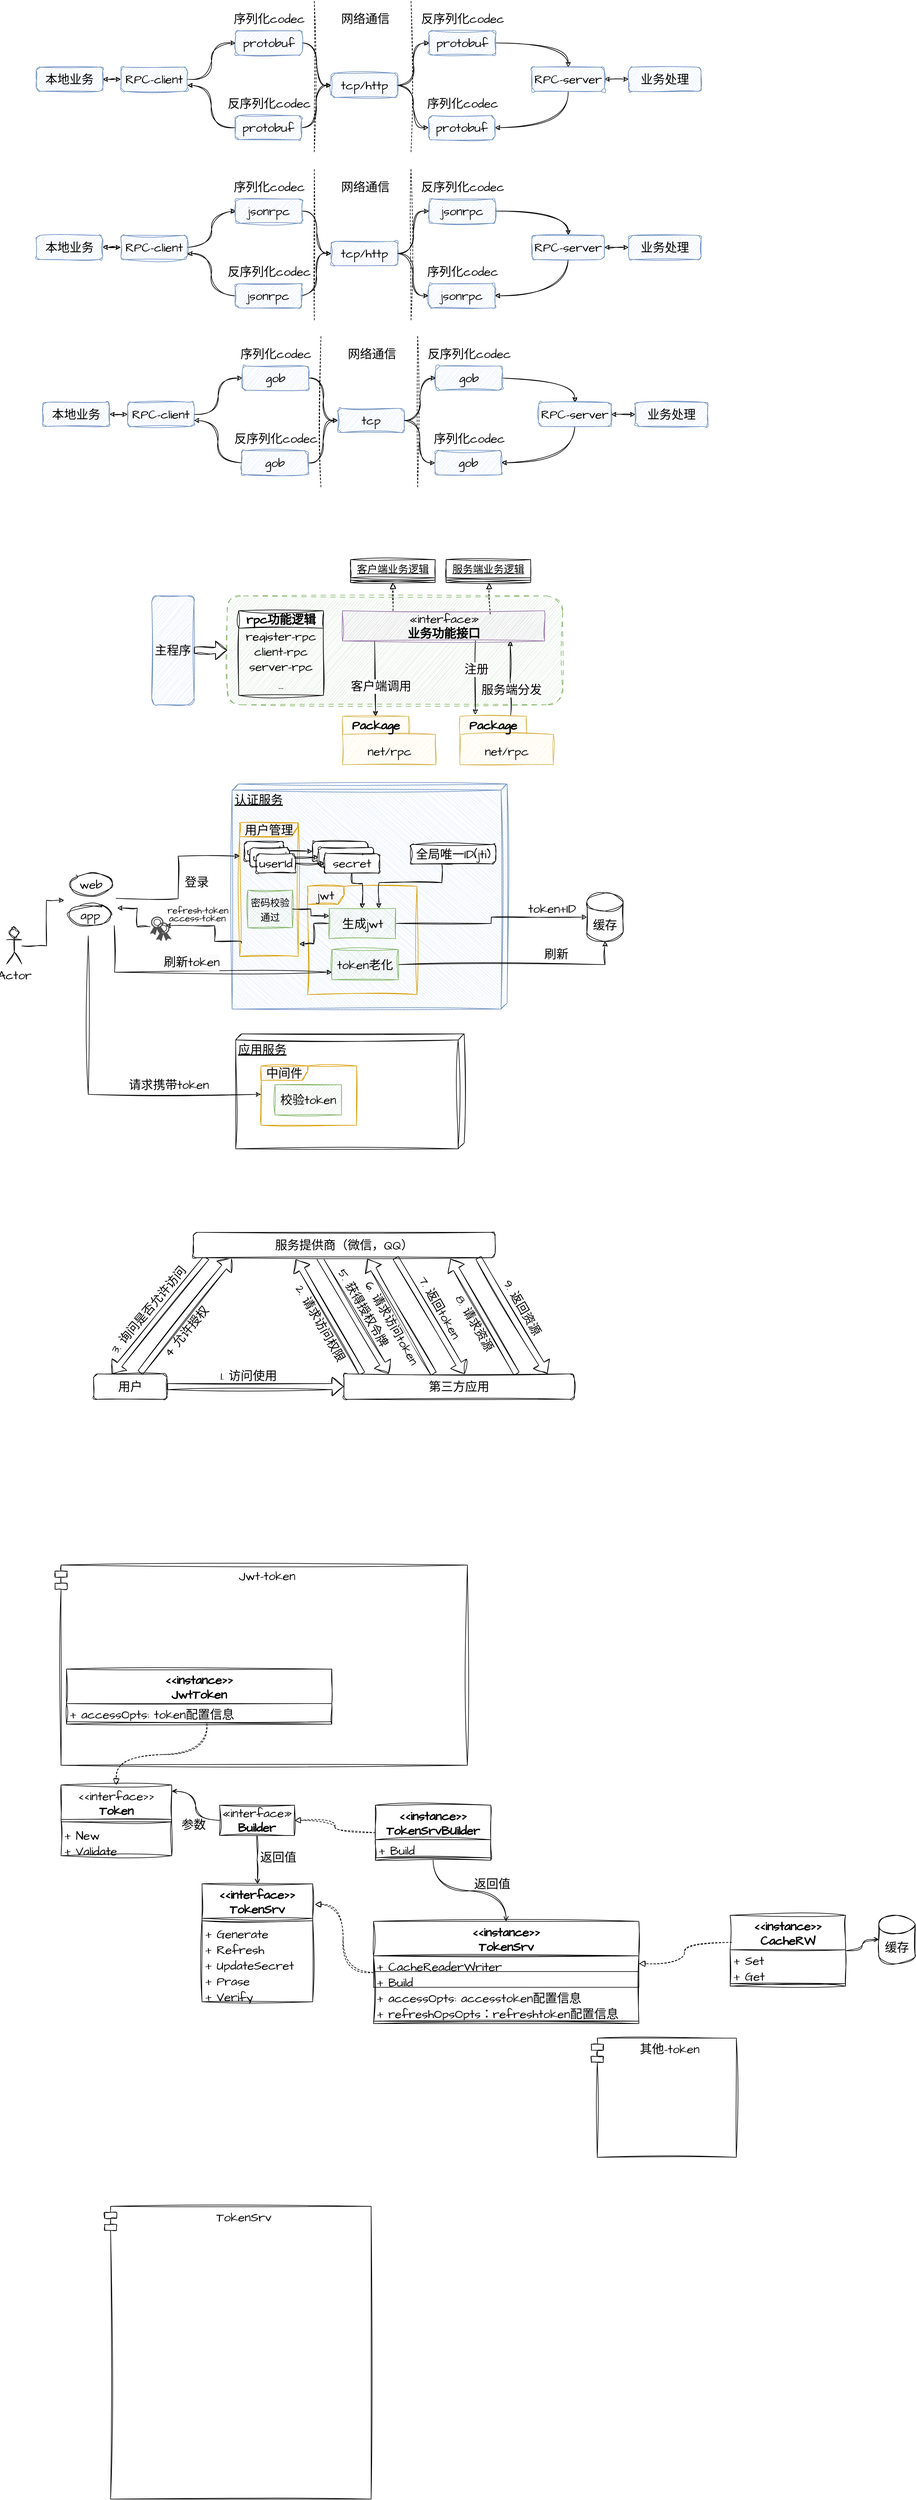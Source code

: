<mxfile version="21.3.2" type="github">
  <diagram name="第 1 页" id="6WliwGAg-p7XzSmV7Ei2">
    <mxGraphModel dx="2185" dy="2012" grid="0" gridSize="10" guides="1" tooltips="1" connect="1" arrows="1" fold="1" page="1" pageScale="1" pageWidth="827" pageHeight="1169" math="0" shadow="0">
      <root>
        <mxCell id="0" />
        <mxCell id="1" parent="0" />
        <mxCell id="FXFVnluip6qXLuJPzOiz-223" value="TokenSrv" style="shape=module;align=left;spacingLeft=20;align=center;verticalAlign=top;whiteSpace=wrap;html=1;sketch=1;hachureGap=4;jiggle=2;curveFitting=1;fontFamily=Architects Daughter;fontSource=https%3A%2F%2Ffonts.googleapis.com%2Fcss%3Ffamily%3DArchitects%2BDaughter;fontSize=20;" parent="1" vertex="1">
          <mxGeometry x="122" y="3172" width="441" height="484" as="geometry" />
        </mxCell>
        <mxCell id="FXFVnluip6qXLuJPzOiz-240" value="其他-token" style="shape=module;align=left;spacingLeft=20;align=center;verticalAlign=top;whiteSpace=wrap;html=1;sketch=1;hachureGap=4;jiggle=2;curveFitting=1;fontFamily=Architects Daughter;fontSource=https%3A%2F%2Ffonts.googleapis.com%2Fcss%3Ffamily%3DArchitects%2BDaughter;fontSize=20;" parent="1" vertex="1">
          <mxGeometry x="927.25" y="2894" width="240" height="197" as="geometry" />
        </mxCell>
        <mxCell id="FXFVnluip6qXLuJPzOiz-140" value="认证服务" style="verticalAlign=top;align=left;spacingTop=8;spacingLeft=2;spacingRight=12;shape=cube;size=10;direction=south;fontStyle=4;html=1;whiteSpace=wrap;sketch=1;hachureGap=4;jiggle=2;curveFitting=1;fontFamily=Architects Daughter;fontSource=https%3A%2F%2Ffonts.googleapis.com%2Fcss%3Ffamily%3DArchitects%2BDaughter;fontSize=20;fillColor=#dae8fc;strokeColor=#6c8ebf;" parent="1" vertex="1">
          <mxGeometry x="333" y="821" width="455" height="372" as="geometry" />
        </mxCell>
        <mxCell id="FXFVnluip6qXLuJPzOiz-173" value="用户管理" style="shape=umlFrame;whiteSpace=wrap;html=1;pointerEvents=0;sketch=1;hachureGap=4;jiggle=2;curveFitting=1;fontFamily=Architects Daughter;fontSource=https%3A%2F%2Ffonts.googleapis.com%2Fcss%3Ffamily%3DArchitects%2BDaughter;fontSize=20;fillColor=#ffe6cc;strokeColor=#d79b00;width=96;height=23;" parent="1" vertex="1">
          <mxGeometry x="345.5" y="885" width="97" height="221" as="geometry" />
        </mxCell>
        <mxCell id="FXFVnluip6qXLuJPzOiz-70" value="" style="rounded=1;whiteSpace=wrap;html=1;sketch=1;hachureGap=4;jiggle=2;curveFitting=1;fontFamily=Architects Daughter;fontSource=https%3A%2F%2Ffonts.googleapis.com%2Fcss%3Ffamily%3DArchitects%2BDaughter;fontSize=20;dashed=1;dashPattern=8 8;fillColor=#d5e8d4;strokeColor=#82b366;" parent="1" vertex="1">
          <mxGeometry x="325" y="510" width="555" height="180" as="geometry" />
        </mxCell>
        <mxCell id="FXFVnluip6qXLuJPzOiz-6" style="edgeStyle=orthogonalEdgeStyle;rounded=0;sketch=1;hachureGap=4;jiggle=2;curveFitting=1;orthogonalLoop=1;jettySize=auto;html=1;exitX=1;exitY=0.5;exitDx=0;exitDy=0;entryX=0;entryY=0.5;entryDx=0;entryDy=0;fontFamily=Architects Daughter;fontSource=https%3A%2F%2Ffonts.googleapis.com%2Fcss%3Ffamily%3DArchitects%2BDaughter;fontSize=16;curved=1;" parent="1" source="FXFVnluip6qXLuJPzOiz-1" target="FXFVnluip6qXLuJPzOiz-2" edge="1">
          <mxGeometry relative="1" as="geometry" />
        </mxCell>
        <mxCell id="FXFVnluip6qXLuJPzOiz-32" value="" style="edgeStyle=orthogonalEdgeStyle;rounded=0;sketch=1;hachureGap=4;jiggle=2;curveFitting=1;orthogonalLoop=1;jettySize=auto;html=1;fontFamily=Architects Daughter;fontSource=https%3A%2F%2Ffonts.googleapis.com%2Fcss%3Ffamily%3DArchitects%2BDaughter;fontSize=16;startArrow=classic;startFill=1;" parent="1" source="FXFVnluip6qXLuJPzOiz-1" target="FXFVnluip6qXLuJPzOiz-31" edge="1">
          <mxGeometry relative="1" as="geometry" />
        </mxCell>
        <mxCell id="FXFVnluip6qXLuJPzOiz-1" value="RPC-client" style="rounded=1;whiteSpace=wrap;html=1;sketch=1;hachureGap=4;jiggle=2;curveFitting=1;fontFamily=Architects Daughter;fontSource=https%3A%2F%2Ffonts.googleapis.com%2Fcss%3Ffamily%3DArchitects%2BDaughter;fontSize=20;fillColor=#dae8fc;strokeColor=#6c8ebf;" parent="1" vertex="1">
          <mxGeometry x="160" y="190" width="110" height="40" as="geometry" />
        </mxCell>
        <mxCell id="FXFVnluip6qXLuJPzOiz-7" style="edgeStyle=orthogonalEdgeStyle;rounded=0;sketch=1;hachureGap=4;jiggle=2;curveFitting=1;orthogonalLoop=1;jettySize=auto;html=1;exitX=1;exitY=0.5;exitDx=0;exitDy=0;entryX=0;entryY=0.5;entryDx=0;entryDy=0;fontFamily=Architects Daughter;fontSource=https%3A%2F%2Ffonts.googleapis.com%2Fcss%3Ffamily%3DArchitects%2BDaughter;fontSize=16;curved=1;" parent="1" source="FXFVnluip6qXLuJPzOiz-2" target="FXFVnluip6qXLuJPzOiz-5" edge="1">
          <mxGeometry relative="1" as="geometry" />
        </mxCell>
        <mxCell id="FXFVnluip6qXLuJPzOiz-2" value="gob" style="rounded=1;whiteSpace=wrap;html=1;sketch=1;hachureGap=4;jiggle=2;curveFitting=1;fontFamily=Architects Daughter;fontSource=https%3A%2F%2Ffonts.googleapis.com%2Fcss%3Ffamily%3DArchitects%2BDaughter;fontSize=20;fillColor=#dae8fc;strokeColor=#6c8ebf;" parent="1" vertex="1">
          <mxGeometry x="350" y="130" width="110" height="40" as="geometry" />
        </mxCell>
        <mxCell id="FXFVnluip6qXLuJPzOiz-9" style="edgeStyle=orthogonalEdgeStyle;rounded=0;sketch=1;hachureGap=4;jiggle=2;curveFitting=1;orthogonalLoop=1;jettySize=auto;html=1;exitX=1;exitY=0.5;exitDx=0;exitDy=0;fontFamily=Architects Daughter;fontSource=https%3A%2F%2Ffonts.googleapis.com%2Fcss%3Ffamily%3DArchitects%2BDaughter;fontSize=16;curved=1;" parent="1" source="FXFVnluip6qXLuJPzOiz-3" target="FXFVnluip6qXLuJPzOiz-4" edge="1">
          <mxGeometry relative="1" as="geometry" />
        </mxCell>
        <mxCell id="FXFVnluip6qXLuJPzOiz-3" value="gob" style="rounded=1;whiteSpace=wrap;html=1;sketch=1;hachureGap=4;jiggle=2;curveFitting=1;fontFamily=Architects Daughter;fontSource=https%3A%2F%2Ffonts.googleapis.com%2Fcss%3Ffamily%3DArchitects%2BDaughter;fontSize=20;fillColor=#dae8fc;strokeColor=#6c8ebf;" parent="1" vertex="1">
          <mxGeometry x="670" y="130" width="110" height="40" as="geometry" />
        </mxCell>
        <mxCell id="FXFVnluip6qXLuJPzOiz-25" style="edgeStyle=orthogonalEdgeStyle;rounded=0;sketch=1;hachureGap=4;jiggle=2;curveFitting=1;orthogonalLoop=1;jettySize=auto;html=1;entryX=1;entryY=0.5;entryDx=0;entryDy=0;fontFamily=Architects Daughter;fontSource=https%3A%2F%2Ffonts.googleapis.com%2Fcss%3Ffamily%3DArchitects%2BDaughter;fontSize=16;curved=1;exitX=0.5;exitY=1;exitDx=0;exitDy=0;" parent="1" source="FXFVnluip6qXLuJPzOiz-4" target="FXFVnluip6qXLuJPzOiz-22" edge="1">
          <mxGeometry relative="1" as="geometry" />
        </mxCell>
        <mxCell id="FXFVnluip6qXLuJPzOiz-30" value="" style="edgeStyle=orthogonalEdgeStyle;rounded=0;sketch=1;hachureGap=4;jiggle=2;curveFitting=1;orthogonalLoop=1;jettySize=auto;html=1;fontFamily=Architects Daughter;fontSource=https%3A%2F%2Ffonts.googleapis.com%2Fcss%3Ffamily%3DArchitects%2BDaughter;fontSize=16;startArrow=classic;startFill=1;" parent="1" source="FXFVnluip6qXLuJPzOiz-4" target="FXFVnluip6qXLuJPzOiz-29" edge="1">
          <mxGeometry relative="1" as="geometry" />
        </mxCell>
        <mxCell id="FXFVnluip6qXLuJPzOiz-4" value="RPC-server" style="rounded=1;whiteSpace=wrap;html=1;sketch=1;hachureGap=4;jiggle=2;curveFitting=1;fontFamily=Architects Daughter;fontSource=https%3A%2F%2Ffonts.googleapis.com%2Fcss%3Ffamily%3DArchitects%2BDaughter;fontSize=20;fillColor=#dae8fc;strokeColor=#6c8ebf;" parent="1" vertex="1">
          <mxGeometry x="840" y="190" width="120" height="40" as="geometry" />
        </mxCell>
        <mxCell id="FXFVnluip6qXLuJPzOiz-8" style="edgeStyle=orthogonalEdgeStyle;rounded=0;sketch=1;hachureGap=4;jiggle=2;curveFitting=1;orthogonalLoop=1;jettySize=auto;html=1;exitX=1;exitY=0.5;exitDx=0;exitDy=0;fontFamily=Architects Daughter;fontSource=https%3A%2F%2Ffonts.googleapis.com%2Fcss%3Ffamily%3DArchitects%2BDaughter;fontSize=16;curved=1;entryX=0;entryY=0.5;entryDx=0;entryDy=0;" parent="1" source="FXFVnluip6qXLuJPzOiz-5" target="FXFVnluip6qXLuJPzOiz-3" edge="1">
          <mxGeometry relative="1" as="geometry" />
        </mxCell>
        <mxCell id="FXFVnluip6qXLuJPzOiz-5" value="tcp" style="rounded=1;whiteSpace=wrap;html=1;sketch=1;hachureGap=4;jiggle=2;curveFitting=1;fontFamily=Architects Daughter;fontSource=https%3A%2F%2Ffonts.googleapis.com%2Fcss%3Ffamily%3DArchitects%2BDaughter;fontSize=20;fillColor=#dae8fc;strokeColor=#6c8ebf;" parent="1" vertex="1">
          <mxGeometry x="508" y="200" width="110" height="40" as="geometry" />
        </mxCell>
        <mxCell id="FXFVnluip6qXLuJPzOiz-11" value="序列化codec" style="text;html=1;align=center;verticalAlign=middle;resizable=0;points=[];autosize=1;strokeColor=none;fillColor=none;fontSize=20;fontFamily=Architects Daughter;" parent="1" vertex="1">
          <mxGeometry x="335" y="90" width="140" height="40" as="geometry" />
        </mxCell>
        <mxCell id="FXFVnluip6qXLuJPzOiz-12" value="网络通信" style="text;html=1;align=center;verticalAlign=middle;resizable=0;points=[];autosize=1;strokeColor=none;fillColor=none;fontSize=20;fontFamily=Architects Daughter;" parent="1" vertex="1">
          <mxGeometry x="514" y="90" width="100" height="40" as="geometry" />
        </mxCell>
        <mxCell id="FXFVnluip6qXLuJPzOiz-13" value="反序列化codec" style="text;html=1;align=center;verticalAlign=middle;resizable=0;points=[];autosize=1;strokeColor=none;fillColor=none;fontSize=20;fontFamily=Architects Daughter;" parent="1" vertex="1">
          <mxGeometry x="645" y="90" width="160" height="40" as="geometry" />
        </mxCell>
        <mxCell id="FXFVnluip6qXLuJPzOiz-18" value="" style="endArrow=none;dashed=1;html=1;rounded=0;sketch=1;hachureGap=4;jiggle=2;curveFitting=1;fontFamily=Architects Daughter;fontSource=https%3A%2F%2Ffonts.googleapis.com%2Fcss%3Ffamily%3DArchitects%2BDaughter;fontSize=16;" parent="1" edge="1">
          <mxGeometry width="50" height="50" relative="1" as="geometry">
            <mxPoint x="480" y="330" as="sourcePoint" />
            <mxPoint x="480" y="80" as="targetPoint" />
          </mxGeometry>
        </mxCell>
        <mxCell id="FXFVnluip6qXLuJPzOiz-19" value="" style="endArrow=none;dashed=1;html=1;rounded=0;sketch=1;hachureGap=4;jiggle=2;curveFitting=1;fontFamily=Architects Daughter;fontSource=https%3A%2F%2Ffonts.googleapis.com%2Fcss%3Ffamily%3DArchitects%2BDaughter;fontSize=16;" parent="1" edge="1">
          <mxGeometry width="50" height="50" relative="1" as="geometry">
            <mxPoint x="640" y="330" as="sourcePoint" />
            <mxPoint x="640" y="80" as="targetPoint" />
          </mxGeometry>
        </mxCell>
        <mxCell id="FXFVnluip6qXLuJPzOiz-20" style="edgeStyle=orthogonalEdgeStyle;rounded=0;sketch=1;hachureGap=4;jiggle=2;curveFitting=1;orthogonalLoop=1;jettySize=auto;html=1;exitX=1;exitY=0.5;exitDx=0;exitDy=0;entryX=0;entryY=0.5;entryDx=0;entryDy=0;fontFamily=Architects Daughter;fontSource=https%3A%2F%2Ffonts.googleapis.com%2Fcss%3Ffamily%3DArchitects%2BDaughter;fontSize=16;curved=1;" parent="1" source="FXFVnluip6qXLuJPzOiz-21" target="FXFVnluip6qXLuJPzOiz-5" edge="1">
          <mxGeometry relative="1" as="geometry">
            <mxPoint x="508" y="290.0" as="targetPoint" />
          </mxGeometry>
        </mxCell>
        <mxCell id="FXFVnluip6qXLuJPzOiz-26" style="edgeStyle=orthogonalEdgeStyle;rounded=0;sketch=1;hachureGap=4;jiggle=2;curveFitting=1;orthogonalLoop=1;jettySize=auto;html=1;exitX=0;exitY=0.5;exitDx=0;exitDy=0;entryX=1;entryY=0.75;entryDx=0;entryDy=0;fontFamily=Architects Daughter;fontSource=https%3A%2F%2Ffonts.googleapis.com%2Fcss%3Ffamily%3DArchitects%2BDaughter;fontSize=16;curved=1;" parent="1" source="FXFVnluip6qXLuJPzOiz-21" target="FXFVnluip6qXLuJPzOiz-1" edge="1">
          <mxGeometry relative="1" as="geometry" />
        </mxCell>
        <mxCell id="FXFVnluip6qXLuJPzOiz-21" value="gob" style="rounded=1;whiteSpace=wrap;html=1;sketch=1;hachureGap=4;jiggle=2;curveFitting=1;fontFamily=Architects Daughter;fontSource=https%3A%2F%2Ffonts.googleapis.com%2Fcss%3Ffamily%3DArchitects%2BDaughter;fontSize=20;fillColor=#dae8fc;strokeColor=#6c8ebf;" parent="1" vertex="1">
          <mxGeometry x="349" y="270" width="110" height="40" as="geometry" />
        </mxCell>
        <mxCell id="FXFVnluip6qXLuJPzOiz-22" value="gob" style="rounded=1;whiteSpace=wrap;html=1;sketch=1;hachureGap=4;jiggle=2;curveFitting=1;fontFamily=Architects Daughter;fontSource=https%3A%2F%2Ffonts.googleapis.com%2Fcss%3Ffamily%3DArchitects%2BDaughter;fontSize=20;fillColor=#dae8fc;strokeColor=#6c8ebf;" parent="1" vertex="1">
          <mxGeometry x="669" y="270" width="110" height="40" as="geometry" />
        </mxCell>
        <mxCell id="FXFVnluip6qXLuJPzOiz-23" style="edgeStyle=orthogonalEdgeStyle;rounded=0;sketch=1;hachureGap=4;jiggle=2;curveFitting=1;orthogonalLoop=1;jettySize=auto;html=1;exitX=1;exitY=0.5;exitDx=0;exitDy=0;fontFamily=Architects Daughter;fontSource=https%3A%2F%2Ffonts.googleapis.com%2Fcss%3Ffamily%3DArchitects%2BDaughter;fontSize=16;curved=1;entryX=0;entryY=0.5;entryDx=0;entryDy=0;" parent="1" source="FXFVnluip6qXLuJPzOiz-5" target="FXFVnluip6qXLuJPzOiz-22" edge="1">
          <mxGeometry relative="1" as="geometry">
            <mxPoint x="618.0" y="290.0" as="sourcePoint" />
          </mxGeometry>
        </mxCell>
        <mxCell id="FXFVnluip6qXLuJPzOiz-27" value="反序列化codec" style="text;html=1;align=center;verticalAlign=middle;resizable=0;points=[];autosize=1;strokeColor=none;fillColor=none;fontSize=20;fontFamily=Architects Daughter;" parent="1" vertex="1">
          <mxGeometry x="325" y="230" width="160" height="40" as="geometry" />
        </mxCell>
        <mxCell id="FXFVnluip6qXLuJPzOiz-28" value="序列化codec" style="text;html=1;align=center;verticalAlign=middle;resizable=0;points=[];autosize=1;strokeColor=none;fillColor=none;fontSize=20;fontFamily=Architects Daughter;" parent="1" vertex="1">
          <mxGeometry x="655" y="230" width="140" height="40" as="geometry" />
        </mxCell>
        <mxCell id="FXFVnluip6qXLuJPzOiz-29" value="业务处理" style="rounded=1;whiteSpace=wrap;html=1;sketch=1;hachureGap=4;jiggle=2;curveFitting=1;fontFamily=Architects Daughter;fontSource=https%3A%2F%2Ffonts.googleapis.com%2Fcss%3Ffamily%3DArchitects%2BDaughter;fontSize=20;fillColor=#dae8fc;strokeColor=#6c8ebf;" parent="1" vertex="1">
          <mxGeometry x="1000" y="190" width="120" height="40" as="geometry" />
        </mxCell>
        <mxCell id="FXFVnluip6qXLuJPzOiz-31" value="本地业务" style="rounded=1;whiteSpace=wrap;html=1;sketch=1;hachureGap=4;jiggle=2;curveFitting=1;fontFamily=Architects Daughter;fontSource=https%3A%2F%2Ffonts.googleapis.com%2Fcss%3Ffamily%3DArchitects%2BDaughter;fontSize=20;fillColor=#dae8fc;strokeColor=#6c8ebf;" parent="1" vertex="1">
          <mxGeometry x="20" y="190" width="110" height="40" as="geometry" />
        </mxCell>
        <mxCell id="FXFVnluip6qXLuJPzOiz-33" value="" style="endArrow=block;startArrow=none;endFill=0;startFill=0;endSize=8;html=1;verticalAlign=bottom;dashed=1;labelBackgroundColor=none;rounded=0;sketch=1;hachureGap=4;jiggle=2;curveFitting=1;fontFamily=Architects Daughter;fontSource=https%3A%2F%2Ffonts.googleapis.com%2Fcss%3Ffamily%3DArchitects%2BDaughter;fontSize=16;exitX=0.25;exitY=0;exitDx=0;exitDy=0;" parent="1" source="FXFVnluip6qXLuJPzOiz-42" target="FXFVnluip6qXLuJPzOiz-43" edge="1">
          <mxGeometry width="160" relative="1" as="geometry">
            <mxPoint x="120" y="410" as="sourcePoint" />
            <mxPoint x="601.133" y="500" as="targetPoint" />
          </mxGeometry>
        </mxCell>
        <mxCell id="FXFVnluip6qXLuJPzOiz-64" style="rounded=0;sketch=1;hachureGap=4;jiggle=2;curveFitting=1;orthogonalLoop=1;jettySize=auto;html=1;exitX=0.543;exitY=-0.025;exitDx=0;exitDy=0;exitPerimeter=0;entryX=0.83;entryY=1.003;entryDx=0;entryDy=0;fontFamily=Architects Daughter;fontSource=https%3A%2F%2Ffonts.googleapis.com%2Fcss%3Ffamily%3DArchitects%2BDaughter;fontSize=16;entryPerimeter=0;" parent="1" source="FXFVnluip6qXLuJPzOiz-66" target="FXFVnluip6qXLuJPzOiz-42" edge="1">
          <mxGeometry relative="1" as="geometry">
            <Array as="points">
              <mxPoint x="793" y="650" />
            </Array>
          </mxGeometry>
        </mxCell>
        <mxCell id="FXFVnluip6qXLuJPzOiz-65" value="服务端分发" style="edgeLabel;html=1;align=center;verticalAlign=middle;resizable=0;points=[];fontSize=20;fontFamily=Architects Daughter;" parent="FXFVnluip6qXLuJPzOiz-64" vertex="1" connectable="0">
          <mxGeometry x="0.138" relative="1" as="geometry">
            <mxPoint x="2" y="27" as="offset" />
          </mxGeometry>
        </mxCell>
        <mxCell id="FXFVnluip6qXLuJPzOiz-36" value="Package" style="shape=folder;fontStyle=1;tabWidth=110;tabHeight=30;tabPosition=left;html=1;boundedLbl=1;labelInHeader=1;container=1;collapsible=0;whiteSpace=wrap;sketch=1;hachureGap=4;jiggle=2;curveFitting=1;fontFamily=Architects Daughter;fontSource=https%3A%2F%2Ffonts.googleapis.com%2Fcss%3Ffamily%3DArchitects%2BDaughter;fontSize=20;fillColor=#fff2cc;strokeColor=#d6b656;" parent="1" vertex="1">
          <mxGeometry x="515.5" y="709" width="154.5" height="80" as="geometry" />
        </mxCell>
        <mxCell id="FXFVnluip6qXLuJPzOiz-37" value="net/rpc" style="html=1;strokeColor=none;resizeWidth=1;resizeHeight=1;fillColor=none;part=1;connectable=0;allowArrows=0;deletable=0;whiteSpace=wrap;sketch=1;hachureGap=4;jiggle=2;curveFitting=1;fontFamily=Architects Daughter;fontSource=https%3A%2F%2Ffonts.googleapis.com%2Fcss%3Ffamily%3DArchitects%2BDaughter;fontSize=20;" parent="FXFVnluip6qXLuJPzOiz-36" vertex="1">
          <mxGeometry width="154.5" height="56" relative="1" as="geometry">
            <mxPoint y="30" as="offset" />
          </mxGeometry>
        </mxCell>
        <mxCell id="FXFVnluip6qXLuJPzOiz-59" style="rounded=0;sketch=1;hachureGap=4;jiggle=2;curveFitting=1;orthogonalLoop=1;jettySize=auto;html=1;exitX=0.658;exitY=0.987;exitDx=0;exitDy=0;fontFamily=Architects Daughter;fontSource=https%3A%2F%2Ffonts.googleapis.com%2Fcss%3Ffamily%3DArchitects%2BDaughter;fontSize=16;entryX=0.165;entryY=-0.035;entryDx=0;entryDy=0;entryPerimeter=0;exitPerimeter=0;" parent="1" source="FXFVnluip6qXLuJPzOiz-42" target="FXFVnluip6qXLuJPzOiz-66" edge="1">
          <mxGeometry relative="1" as="geometry">
            <mxPoint x="558" y="680" as="targetPoint" />
          </mxGeometry>
        </mxCell>
        <mxCell id="FXFVnluip6qXLuJPzOiz-60" value="注册" style="edgeLabel;html=1;align=center;verticalAlign=middle;resizable=0;points=[];fontSize=20;fontFamily=Architects Daughter;" parent="FXFVnluip6qXLuJPzOiz-59" vertex="1" connectable="0">
          <mxGeometry x="-0.229" y="1" relative="1" as="geometry">
            <mxPoint as="offset" />
          </mxGeometry>
        </mxCell>
        <mxCell id="FXFVnluip6qXLuJPzOiz-61" style="rounded=0;sketch=1;hachureGap=4;jiggle=2;curveFitting=1;orthogonalLoop=1;jettySize=auto;html=1;entryX=0;entryY=0;entryDx=55;entryDy=0;entryPerimeter=0;fontFamily=Architects Daughter;fontSource=https%3A%2F%2Ffonts.googleapis.com%2Fcss%3Ffamily%3DArchitects%2BDaughter;fontSize=16;exitX=0.159;exitY=1.003;exitDx=0;exitDy=0;exitPerimeter=0;" parent="1" source="FXFVnluip6qXLuJPzOiz-42" target="FXFVnluip6qXLuJPzOiz-36" edge="1">
          <mxGeometry relative="1" as="geometry" />
        </mxCell>
        <mxCell id="FXFVnluip6qXLuJPzOiz-62" value="客户端调用" style="edgeLabel;html=1;align=center;verticalAlign=middle;resizable=0;points=[];fontSize=20;fontFamily=Architects Daughter;" parent="FXFVnluip6qXLuJPzOiz-61" vertex="1" connectable="0">
          <mxGeometry x="-0.263" y="1" relative="1" as="geometry">
            <mxPoint x="8" y="28" as="offset" />
          </mxGeometry>
        </mxCell>
        <mxCell id="FXFVnluip6qXLuJPzOiz-42" value="«interface»&lt;br&gt;&lt;b&gt;业务功能接口&lt;/b&gt;" style="html=1;whiteSpace=wrap;sketch=1;hachureGap=4;jiggle=2;curveFitting=1;fontFamily=Architects Daughter;fontSource=https%3A%2F%2Ffonts.googleapis.com%2Fcss%3Ffamily%3DArchitects%2BDaughter;fontSize=20;fillColor=#e1d5e7;strokeColor=#9673a6;" parent="1" vertex="1">
          <mxGeometry x="515.5" y="534.5" width="334.5" height="50" as="geometry" />
        </mxCell>
        <mxCell id="FXFVnluip6qXLuJPzOiz-43" value="客户端业务逻辑" style="swimlane;fontStyle=4;align=center;verticalAlign=top;childLayout=stackLayout;horizontal=1;startSize=30;horizontalStack=0;resizeParent=1;resizeParentMax=0;resizeLast=0;collapsible=0;marginBottom=0;html=1;whiteSpace=wrap;sketch=1;hachureGap=4;jiggle=2;curveFitting=1;fontFamily=Architects Daughter;fontSource=https%3A%2F%2Ffonts.googleapis.com%2Fcss%3Ffamily%3DArchitects%2BDaughter;fontSize=17;" parent="1" vertex="1">
          <mxGeometry x="529" y="450" width="140" height="38" as="geometry" />
        </mxCell>
        <mxCell id="FXFVnluip6qXLuJPzOiz-45" value="" style="line;strokeWidth=1;fillColor=none;align=left;verticalAlign=middle;spacingTop=-1;spacingLeft=3;spacingRight=3;rotatable=0;labelPosition=right;points=[];portConstraint=eastwest;sketch=1;hachureGap=4;jiggle=2;curveFitting=1;fontFamily=Architects Daughter;fontSource=https%3A%2F%2Ffonts.googleapis.com%2Fcss%3Ffamily%3DArchitects%2BDaughter;fontSize=20;" parent="FXFVnluip6qXLuJPzOiz-43" vertex="1">
          <mxGeometry y="30" width="140" height="8" as="geometry" />
        </mxCell>
        <mxCell id="FXFVnluip6qXLuJPzOiz-49" value="服务端业务逻辑" style="swimlane;fontStyle=4;align=center;verticalAlign=top;childLayout=stackLayout;horizontal=1;startSize=30;horizontalStack=0;resizeParent=1;resizeParentMax=0;resizeLast=0;collapsible=0;marginBottom=0;html=1;whiteSpace=wrap;sketch=1;hachureGap=4;jiggle=2;curveFitting=1;fontFamily=Architects Daughter;fontSource=https%3A%2F%2Ffonts.googleapis.com%2Fcss%3Ffamily%3DArchitects%2BDaughter;fontSize=17;" parent="1" vertex="1">
          <mxGeometry x="687" y="450" width="140" height="38" as="geometry" />
        </mxCell>
        <mxCell id="FXFVnluip6qXLuJPzOiz-50" value="" style="line;strokeWidth=1;fillColor=none;align=left;verticalAlign=middle;spacingTop=-1;spacingLeft=3;spacingRight=3;rotatable=0;labelPosition=right;points=[];portConstraint=eastwest;sketch=1;hachureGap=4;jiggle=2;curveFitting=1;fontFamily=Architects Daughter;fontSource=https%3A%2F%2Ffonts.googleapis.com%2Fcss%3Ffamily%3DArchitects%2BDaughter;fontSize=20;" parent="FXFVnluip6qXLuJPzOiz-49" vertex="1">
          <mxGeometry y="30" width="140" height="8" as="geometry" />
        </mxCell>
        <mxCell id="FXFVnluip6qXLuJPzOiz-51" value="" style="endArrow=block;startArrow=none;endFill=0;startFill=0;endSize=8;html=1;verticalAlign=bottom;dashed=1;labelBackgroundColor=none;rounded=0;sketch=1;hachureGap=4;jiggle=2;curveFitting=1;fontFamily=Architects Daughter;fontSource=https%3A%2F%2Ffonts.googleapis.com%2Fcss%3Ffamily%3DArchitects%2BDaughter;fontSize=16;exitX=0.731;exitY=0.11;exitDx=0;exitDy=0;exitPerimeter=0;" parent="1" source="FXFVnluip6qXLuJPzOiz-42" target="FXFVnluip6qXLuJPzOiz-49" edge="1">
          <mxGeometry width="160" relative="1" as="geometry">
            <mxPoint x="611" y="545" as="sourcePoint" />
            <mxPoint x="609" y="498" as="targetPoint" />
          </mxGeometry>
        </mxCell>
        <mxCell id="FXFVnluip6qXLuJPzOiz-52" value="主程序" style="rounded=1;whiteSpace=wrap;html=1;sketch=1;hachureGap=4;jiggle=2;curveFitting=1;fontFamily=Architects Daughter;fontSource=https%3A%2F%2Ffonts.googleapis.com%2Fcss%3Ffamily%3DArchitects%2BDaughter;fontSize=20;fillColor=#dae8fc;strokeColor=#6c8ebf;" parent="1" vertex="1">
          <mxGeometry x="200" y="510" width="70" height="180" as="geometry" />
        </mxCell>
        <mxCell id="FXFVnluip6qXLuJPzOiz-53" value="rpc功能逻辑" style="swimlane;fontStyle=1;align=center;verticalAlign=middle;childLayout=stackLayout;horizontal=1;startSize=29;horizontalStack=0;resizeParent=1;resizeParentMax=0;resizeLast=0;collapsible=0;marginBottom=0;html=1;whiteSpace=wrap;sketch=1;hachureGap=4;jiggle=2;curveFitting=1;fontFamily=Architects Daughter;fontSource=https%3A%2F%2Ffonts.googleapis.com%2Fcss%3Ffamily%3DArchitects%2BDaughter;fontSize=20;" parent="1" vertex="1">
          <mxGeometry x="344" y="534.5" width="140" height="140" as="geometry" />
        </mxCell>
        <mxCell id="FXFVnluip6qXLuJPzOiz-54" value="register-rpc" style="text;html=1;strokeColor=none;fillColor=none;align=center;verticalAlign=middle;spacingLeft=4;spacingRight=4;overflow=hidden;rotatable=0;points=[[0,0.5],[1,0.5]];portConstraint=eastwest;whiteSpace=wrap;fontSize=20;fontFamily=Architects Daughter;" parent="FXFVnluip6qXLuJPzOiz-53" vertex="1">
          <mxGeometry y="29" width="140" height="25" as="geometry" />
        </mxCell>
        <mxCell id="FXFVnluip6qXLuJPzOiz-58" value="client-rpc" style="text;html=1;strokeColor=none;fillColor=none;align=center;verticalAlign=middle;spacingLeft=4;spacingRight=4;overflow=hidden;rotatable=0;points=[[0,0.5],[1,0.5]];portConstraint=eastwest;whiteSpace=wrap;fontSize=20;fontFamily=Architects Daughter;" parent="FXFVnluip6qXLuJPzOiz-53" vertex="1">
          <mxGeometry y="54" width="140" height="25" as="geometry" />
        </mxCell>
        <mxCell id="FXFVnluip6qXLuJPzOiz-63" value="server-rpc" style="text;html=1;strokeColor=none;fillColor=none;align=center;verticalAlign=middle;spacingLeft=4;spacingRight=4;overflow=hidden;rotatable=0;points=[[0,0.5],[1,0.5]];portConstraint=eastwest;whiteSpace=wrap;fontSize=20;fontFamily=Architects Daughter;" parent="FXFVnluip6qXLuJPzOiz-53" vertex="1">
          <mxGeometry y="79" width="140" height="25" as="geometry" />
        </mxCell>
        <mxCell id="FXFVnluip6qXLuJPzOiz-56" value="..." style="text;html=1;strokeColor=none;fillColor=none;align=center;verticalAlign=middle;spacingLeft=4;spacingRight=4;overflow=hidden;rotatable=0;points=[[0,0.5],[1,0.5]];portConstraint=eastwest;whiteSpace=wrap;fontSize=20;fontFamily=Architects Daughter;" parent="FXFVnluip6qXLuJPzOiz-53" vertex="1">
          <mxGeometry y="104" width="140" height="36" as="geometry" />
        </mxCell>
        <mxCell id="FXFVnluip6qXLuJPzOiz-66" value="Package" style="shape=folder;fontStyle=1;tabWidth=110;tabHeight=30;tabPosition=left;html=1;boundedLbl=1;labelInHeader=1;container=1;collapsible=0;whiteSpace=wrap;sketch=1;hachureGap=4;jiggle=2;curveFitting=1;fontFamily=Architects Daughter;fontSource=https%3A%2F%2Ffonts.googleapis.com%2Fcss%3Ffamily%3DArchitects%2BDaughter;fontSize=20;fillColor=#fff2cc;strokeColor=#d6b656;" parent="1" vertex="1">
          <mxGeometry x="710" y="709" width="154.5" height="80" as="geometry" />
        </mxCell>
        <mxCell id="FXFVnluip6qXLuJPzOiz-67" value="net/rpc" style="html=1;strokeColor=none;resizeWidth=1;resizeHeight=1;fillColor=none;part=1;connectable=0;allowArrows=0;deletable=0;whiteSpace=wrap;sketch=1;hachureGap=4;jiggle=2;curveFitting=1;fontFamily=Architects Daughter;fontSource=https%3A%2F%2Ffonts.googleapis.com%2Fcss%3Ffamily%3DArchitects%2BDaughter;fontSize=20;" parent="FXFVnluip6qXLuJPzOiz-66" vertex="1">
          <mxGeometry width="154.5" height="56" relative="1" as="geometry">
            <mxPoint y="30" as="offset" />
          </mxGeometry>
        </mxCell>
        <mxCell id="FXFVnluip6qXLuJPzOiz-72" value="" style="shape=flexArrow;endArrow=classic;html=1;rounded=0;sketch=1;hachureGap=4;jiggle=2;curveFitting=1;fontFamily=Architects Daughter;fontSource=https%3A%2F%2Ffonts.googleapis.com%2Fcss%3Ffamily%3DArchitects%2BDaughter;fontSize=16;exitX=1;exitY=0.5;exitDx=0;exitDy=0;entryX=0;entryY=0.5;entryDx=0;entryDy=0;" parent="1" source="FXFVnluip6qXLuJPzOiz-52" target="FXFVnluip6qXLuJPzOiz-70" edge="1">
          <mxGeometry width="50" height="50" relative="1" as="geometry">
            <mxPoint x="230" y="800" as="sourcePoint" />
            <mxPoint x="280" y="750" as="targetPoint" />
          </mxGeometry>
        </mxCell>
        <mxCell id="FXFVnluip6qXLuJPzOiz-73" style="edgeStyle=orthogonalEdgeStyle;rounded=0;sketch=1;hachureGap=4;jiggle=2;curveFitting=1;orthogonalLoop=1;jettySize=auto;html=1;exitX=1;exitY=0.5;exitDx=0;exitDy=0;entryX=0;entryY=0.5;entryDx=0;entryDy=0;fontFamily=Architects Daughter;fontSource=https%3A%2F%2Ffonts.googleapis.com%2Fcss%3Ffamily%3DArchitects%2BDaughter;fontSize=16;curved=1;" parent="1" source="FXFVnluip6qXLuJPzOiz-75" target="FXFVnluip6qXLuJPzOiz-77" edge="1">
          <mxGeometry relative="1" as="geometry" />
        </mxCell>
        <mxCell id="FXFVnluip6qXLuJPzOiz-74" value="" style="edgeStyle=orthogonalEdgeStyle;rounded=0;sketch=1;hachureGap=4;jiggle=2;curveFitting=1;orthogonalLoop=1;jettySize=auto;html=1;fontFamily=Architects Daughter;fontSource=https%3A%2F%2Ffonts.googleapis.com%2Fcss%3Ffamily%3DArchitects%2BDaughter;fontSize=16;startArrow=classic;startFill=1;" parent="1" source="FXFVnluip6qXLuJPzOiz-75" target="FXFVnluip6qXLuJPzOiz-98" edge="1">
          <mxGeometry relative="1" as="geometry" />
        </mxCell>
        <mxCell id="FXFVnluip6qXLuJPzOiz-75" value="RPC-client" style="rounded=1;whiteSpace=wrap;html=1;sketch=1;hachureGap=4;jiggle=2;curveFitting=1;fontFamily=Architects Daughter;fontSource=https%3A%2F%2Ffonts.googleapis.com%2Fcss%3Ffamily%3DArchitects%2BDaughter;fontSize=20;fillColor=#dae8fc;strokeColor=#6c8ebf;" parent="1" vertex="1">
          <mxGeometry x="149" y="-86" width="110" height="40" as="geometry" />
        </mxCell>
        <mxCell id="FXFVnluip6qXLuJPzOiz-76" style="edgeStyle=orthogonalEdgeStyle;rounded=0;sketch=1;hachureGap=4;jiggle=2;curveFitting=1;orthogonalLoop=1;jettySize=auto;html=1;exitX=1;exitY=0.5;exitDx=0;exitDy=0;entryX=0;entryY=0.5;entryDx=0;entryDy=0;fontFamily=Architects Daughter;fontSource=https%3A%2F%2Ffonts.googleapis.com%2Fcss%3Ffamily%3DArchitects%2BDaughter;fontSize=16;curved=1;" parent="1" source="FXFVnluip6qXLuJPzOiz-77" target="FXFVnluip6qXLuJPzOiz-84" edge="1">
          <mxGeometry relative="1" as="geometry" />
        </mxCell>
        <mxCell id="FXFVnluip6qXLuJPzOiz-77" value="jsonrpc" style="rounded=1;whiteSpace=wrap;html=1;sketch=1;hachureGap=4;jiggle=2;curveFitting=1;fontFamily=Architects Daughter;fontSource=https%3A%2F%2Ffonts.googleapis.com%2Fcss%3Ffamily%3DArchitects%2BDaughter;fontSize=20;fillColor=#dae8fc;strokeColor=#6c8ebf;" parent="1" vertex="1">
          <mxGeometry x="339" y="-146" width="110" height="40" as="geometry" />
        </mxCell>
        <mxCell id="FXFVnluip6qXLuJPzOiz-78" style="edgeStyle=orthogonalEdgeStyle;rounded=0;sketch=1;hachureGap=4;jiggle=2;curveFitting=1;orthogonalLoop=1;jettySize=auto;html=1;exitX=1;exitY=0.5;exitDx=0;exitDy=0;fontFamily=Architects Daughter;fontSource=https%3A%2F%2Ffonts.googleapis.com%2Fcss%3Ffamily%3DArchitects%2BDaughter;fontSize=16;curved=1;" parent="1" source="FXFVnluip6qXLuJPzOiz-79" target="FXFVnluip6qXLuJPzOiz-82" edge="1">
          <mxGeometry relative="1" as="geometry" />
        </mxCell>
        <mxCell id="FXFVnluip6qXLuJPzOiz-79" value="jsonrpc" style="rounded=1;whiteSpace=wrap;html=1;sketch=1;hachureGap=4;jiggle=2;curveFitting=1;fontFamily=Architects Daughter;fontSource=https%3A%2F%2Ffonts.googleapis.com%2Fcss%3Ffamily%3DArchitects%2BDaughter;fontSize=20;fillColor=#dae8fc;strokeColor=#6c8ebf;" parent="1" vertex="1">
          <mxGeometry x="659" y="-146" width="110" height="40" as="geometry" />
        </mxCell>
        <mxCell id="FXFVnluip6qXLuJPzOiz-80" style="edgeStyle=orthogonalEdgeStyle;rounded=0;sketch=1;hachureGap=4;jiggle=2;curveFitting=1;orthogonalLoop=1;jettySize=auto;html=1;entryX=1;entryY=0.5;entryDx=0;entryDy=0;fontFamily=Architects Daughter;fontSource=https%3A%2F%2Ffonts.googleapis.com%2Fcss%3Ffamily%3DArchitects%2BDaughter;fontSize=16;curved=1;exitX=0.5;exitY=1;exitDx=0;exitDy=0;" parent="1" source="FXFVnluip6qXLuJPzOiz-82" target="FXFVnluip6qXLuJPzOiz-93" edge="1">
          <mxGeometry relative="1" as="geometry" />
        </mxCell>
        <mxCell id="FXFVnluip6qXLuJPzOiz-81" value="" style="edgeStyle=orthogonalEdgeStyle;rounded=0;sketch=1;hachureGap=4;jiggle=2;curveFitting=1;orthogonalLoop=1;jettySize=auto;html=1;fontFamily=Architects Daughter;fontSource=https%3A%2F%2Ffonts.googleapis.com%2Fcss%3Ffamily%3DArchitects%2BDaughter;fontSize=16;startArrow=classic;startFill=1;" parent="1" source="FXFVnluip6qXLuJPzOiz-82" target="FXFVnluip6qXLuJPzOiz-97" edge="1">
          <mxGeometry relative="1" as="geometry" />
        </mxCell>
        <mxCell id="FXFVnluip6qXLuJPzOiz-82" value="RPC-server" style="rounded=1;whiteSpace=wrap;html=1;sketch=1;hachureGap=4;jiggle=2;curveFitting=1;fontFamily=Architects Daughter;fontSource=https%3A%2F%2Ffonts.googleapis.com%2Fcss%3Ffamily%3DArchitects%2BDaughter;fontSize=20;fillColor=#dae8fc;strokeColor=#6c8ebf;" parent="1" vertex="1">
          <mxGeometry x="829" y="-86" width="120" height="40" as="geometry" />
        </mxCell>
        <mxCell id="FXFVnluip6qXLuJPzOiz-83" style="edgeStyle=orthogonalEdgeStyle;rounded=0;sketch=1;hachureGap=4;jiggle=2;curveFitting=1;orthogonalLoop=1;jettySize=auto;html=1;exitX=1;exitY=0.5;exitDx=0;exitDy=0;fontFamily=Architects Daughter;fontSource=https%3A%2F%2Ffonts.googleapis.com%2Fcss%3Ffamily%3DArchitects%2BDaughter;fontSize=16;curved=1;entryX=0;entryY=0.5;entryDx=0;entryDy=0;" parent="1" source="FXFVnluip6qXLuJPzOiz-84" target="FXFVnluip6qXLuJPzOiz-79" edge="1">
          <mxGeometry relative="1" as="geometry" />
        </mxCell>
        <mxCell id="FXFVnluip6qXLuJPzOiz-84" value="tcp/http" style="rounded=1;whiteSpace=wrap;html=1;sketch=1;hachureGap=4;jiggle=2;curveFitting=1;fontFamily=Architects Daughter;fontSource=https%3A%2F%2Ffonts.googleapis.com%2Fcss%3Ffamily%3DArchitects%2BDaughter;fontSize=20;fillColor=#dae8fc;strokeColor=#6c8ebf;" parent="1" vertex="1">
          <mxGeometry x="497" y="-76" width="110" height="40" as="geometry" />
        </mxCell>
        <mxCell id="FXFVnluip6qXLuJPzOiz-85" value="序列化codec" style="text;html=1;align=center;verticalAlign=middle;resizable=0;points=[];autosize=1;strokeColor=none;fillColor=none;fontSize=20;fontFamily=Architects Daughter;" parent="1" vertex="1">
          <mxGeometry x="324" y="-186" width="140" height="40" as="geometry" />
        </mxCell>
        <mxCell id="FXFVnluip6qXLuJPzOiz-86" value="网络通信" style="text;html=1;align=center;verticalAlign=middle;resizable=0;points=[];autosize=1;strokeColor=none;fillColor=none;fontSize=20;fontFamily=Architects Daughter;" parent="1" vertex="1">
          <mxGeometry x="503" y="-186" width="100" height="40" as="geometry" />
        </mxCell>
        <mxCell id="FXFVnluip6qXLuJPzOiz-87" value="反序列化codec" style="text;html=1;align=center;verticalAlign=middle;resizable=0;points=[];autosize=1;strokeColor=none;fillColor=none;fontSize=20;fontFamily=Architects Daughter;" parent="1" vertex="1">
          <mxGeometry x="634" y="-186" width="160" height="40" as="geometry" />
        </mxCell>
        <mxCell id="FXFVnluip6qXLuJPzOiz-88" value="" style="endArrow=none;dashed=1;html=1;rounded=0;sketch=1;hachureGap=4;jiggle=2;curveFitting=1;fontFamily=Architects Daughter;fontSource=https%3A%2F%2Ffonts.googleapis.com%2Fcss%3Ffamily%3DArchitects%2BDaughter;fontSize=16;" parent="1" edge="1">
          <mxGeometry width="50" height="50" relative="1" as="geometry">
            <mxPoint x="469" y="54" as="sourcePoint" />
            <mxPoint x="469" y="-196" as="targetPoint" />
          </mxGeometry>
        </mxCell>
        <mxCell id="FXFVnluip6qXLuJPzOiz-89" value="" style="endArrow=none;dashed=1;html=1;rounded=0;sketch=1;hachureGap=4;jiggle=2;curveFitting=1;fontFamily=Architects Daughter;fontSource=https%3A%2F%2Ffonts.googleapis.com%2Fcss%3Ffamily%3DArchitects%2BDaughter;fontSize=16;" parent="1" edge="1">
          <mxGeometry width="50" height="50" relative="1" as="geometry">
            <mxPoint x="629" y="54" as="sourcePoint" />
            <mxPoint x="629" y="-196" as="targetPoint" />
          </mxGeometry>
        </mxCell>
        <mxCell id="FXFVnluip6qXLuJPzOiz-90" style="edgeStyle=orthogonalEdgeStyle;rounded=0;sketch=1;hachureGap=4;jiggle=2;curveFitting=1;orthogonalLoop=1;jettySize=auto;html=1;exitX=1;exitY=0.5;exitDx=0;exitDy=0;entryX=0;entryY=0.5;entryDx=0;entryDy=0;fontFamily=Architects Daughter;fontSource=https%3A%2F%2Ffonts.googleapis.com%2Fcss%3Ffamily%3DArchitects%2BDaughter;fontSize=16;curved=1;" parent="1" source="FXFVnluip6qXLuJPzOiz-92" target="FXFVnluip6qXLuJPzOiz-84" edge="1">
          <mxGeometry relative="1" as="geometry">
            <mxPoint x="497" y="14.0" as="targetPoint" />
          </mxGeometry>
        </mxCell>
        <mxCell id="FXFVnluip6qXLuJPzOiz-91" style="edgeStyle=orthogonalEdgeStyle;rounded=0;sketch=1;hachureGap=4;jiggle=2;curveFitting=1;orthogonalLoop=1;jettySize=auto;html=1;exitX=0;exitY=0.5;exitDx=0;exitDy=0;entryX=1;entryY=0.75;entryDx=0;entryDy=0;fontFamily=Architects Daughter;fontSource=https%3A%2F%2Ffonts.googleapis.com%2Fcss%3Ffamily%3DArchitects%2BDaughter;fontSize=16;curved=1;" parent="1" source="FXFVnluip6qXLuJPzOiz-92" target="FXFVnluip6qXLuJPzOiz-75" edge="1">
          <mxGeometry relative="1" as="geometry" />
        </mxCell>
        <mxCell id="FXFVnluip6qXLuJPzOiz-92" value="jsonrpc" style="rounded=1;whiteSpace=wrap;html=1;sketch=1;hachureGap=4;jiggle=2;curveFitting=1;fontFamily=Architects Daughter;fontSource=https%3A%2F%2Ffonts.googleapis.com%2Fcss%3Ffamily%3DArchitects%2BDaughter;fontSize=20;fillColor=#dae8fc;strokeColor=#6c8ebf;" parent="1" vertex="1">
          <mxGeometry x="338" y="-6" width="110" height="40" as="geometry" />
        </mxCell>
        <mxCell id="FXFVnluip6qXLuJPzOiz-93" value="jsonrpc" style="rounded=1;whiteSpace=wrap;html=1;sketch=1;hachureGap=4;jiggle=2;curveFitting=1;fontFamily=Architects Daughter;fontSource=https%3A%2F%2Ffonts.googleapis.com%2Fcss%3Ffamily%3DArchitects%2BDaughter;fontSize=20;fillColor=#dae8fc;strokeColor=#6c8ebf;" parent="1" vertex="1">
          <mxGeometry x="658" y="-6" width="110" height="40" as="geometry" />
        </mxCell>
        <mxCell id="FXFVnluip6qXLuJPzOiz-94" style="edgeStyle=orthogonalEdgeStyle;rounded=0;sketch=1;hachureGap=4;jiggle=2;curveFitting=1;orthogonalLoop=1;jettySize=auto;html=1;exitX=1;exitY=0.5;exitDx=0;exitDy=0;fontFamily=Architects Daughter;fontSource=https%3A%2F%2Ffonts.googleapis.com%2Fcss%3Ffamily%3DArchitects%2BDaughter;fontSize=16;curved=1;entryX=0;entryY=0.5;entryDx=0;entryDy=0;" parent="1" source="FXFVnluip6qXLuJPzOiz-84" target="FXFVnluip6qXLuJPzOiz-93" edge="1">
          <mxGeometry relative="1" as="geometry">
            <mxPoint x="607.0" y="14.0" as="sourcePoint" />
          </mxGeometry>
        </mxCell>
        <mxCell id="FXFVnluip6qXLuJPzOiz-95" value="反序列化codec" style="text;html=1;align=center;verticalAlign=middle;resizable=0;points=[];autosize=1;strokeColor=none;fillColor=none;fontSize=20;fontFamily=Architects Daughter;" parent="1" vertex="1">
          <mxGeometry x="314" y="-46" width="160" height="40" as="geometry" />
        </mxCell>
        <mxCell id="FXFVnluip6qXLuJPzOiz-96" value="序列化codec" style="text;html=1;align=center;verticalAlign=middle;resizable=0;points=[];autosize=1;strokeColor=none;fillColor=none;fontSize=20;fontFamily=Architects Daughter;" parent="1" vertex="1">
          <mxGeometry x="644" y="-46" width="140" height="40" as="geometry" />
        </mxCell>
        <mxCell id="FXFVnluip6qXLuJPzOiz-97" value="业务处理" style="rounded=1;whiteSpace=wrap;html=1;sketch=1;hachureGap=4;jiggle=2;curveFitting=1;fontFamily=Architects Daughter;fontSource=https%3A%2F%2Ffonts.googleapis.com%2Fcss%3Ffamily%3DArchitects%2BDaughter;fontSize=20;fillColor=#dae8fc;strokeColor=#6c8ebf;" parent="1" vertex="1">
          <mxGeometry x="989" y="-86" width="120" height="40" as="geometry" />
        </mxCell>
        <mxCell id="FXFVnluip6qXLuJPzOiz-98" value="本地业务" style="rounded=1;whiteSpace=wrap;html=1;sketch=1;hachureGap=4;jiggle=2;curveFitting=1;fontFamily=Architects Daughter;fontSource=https%3A%2F%2Ffonts.googleapis.com%2Fcss%3Ffamily%3DArchitects%2BDaughter;fontSize=20;fillColor=#dae8fc;strokeColor=#6c8ebf;" parent="1" vertex="1">
          <mxGeometry x="9" y="-86" width="110" height="40" as="geometry" />
        </mxCell>
        <mxCell id="FXFVnluip6qXLuJPzOiz-99" style="edgeStyle=orthogonalEdgeStyle;rounded=0;sketch=1;hachureGap=4;jiggle=2;curveFitting=1;orthogonalLoop=1;jettySize=auto;html=1;exitX=1;exitY=0.5;exitDx=0;exitDy=0;entryX=0;entryY=0.5;entryDx=0;entryDy=0;fontFamily=Architects Daughter;fontSource=https%3A%2F%2Ffonts.googleapis.com%2Fcss%3Ffamily%3DArchitects%2BDaughter;fontSize=16;curved=1;" parent="1" source="FXFVnluip6qXLuJPzOiz-101" target="FXFVnluip6qXLuJPzOiz-103" edge="1">
          <mxGeometry relative="1" as="geometry" />
        </mxCell>
        <mxCell id="FXFVnluip6qXLuJPzOiz-100" value="" style="edgeStyle=orthogonalEdgeStyle;rounded=0;sketch=1;hachureGap=4;jiggle=2;curveFitting=1;orthogonalLoop=1;jettySize=auto;html=1;fontFamily=Architects Daughter;fontSource=https%3A%2F%2Ffonts.googleapis.com%2Fcss%3Ffamily%3DArchitects%2BDaughter;fontSize=16;startArrow=classic;startFill=1;" parent="1" source="FXFVnluip6qXLuJPzOiz-101" target="FXFVnluip6qXLuJPzOiz-124" edge="1">
          <mxGeometry relative="1" as="geometry" />
        </mxCell>
        <mxCell id="FXFVnluip6qXLuJPzOiz-101" value="RPC-client" style="rounded=1;whiteSpace=wrap;html=1;sketch=1;hachureGap=4;jiggle=2;curveFitting=1;fontFamily=Architects Daughter;fontSource=https%3A%2F%2Ffonts.googleapis.com%2Fcss%3Ffamily%3DArchitects%2BDaughter;fontSize=20;fillColor=#dae8fc;strokeColor=#6c8ebf;" parent="1" vertex="1">
          <mxGeometry x="149" y="-364" width="110" height="40" as="geometry" />
        </mxCell>
        <mxCell id="FXFVnluip6qXLuJPzOiz-102" style="edgeStyle=orthogonalEdgeStyle;rounded=0;sketch=1;hachureGap=4;jiggle=2;curveFitting=1;orthogonalLoop=1;jettySize=auto;html=1;exitX=1;exitY=0.5;exitDx=0;exitDy=0;entryX=0;entryY=0.5;entryDx=0;entryDy=0;fontFamily=Architects Daughter;fontSource=https%3A%2F%2Ffonts.googleapis.com%2Fcss%3Ffamily%3DArchitects%2BDaughter;fontSize=16;curved=1;" parent="1" source="FXFVnluip6qXLuJPzOiz-103" target="FXFVnluip6qXLuJPzOiz-110" edge="1">
          <mxGeometry relative="1" as="geometry" />
        </mxCell>
        <mxCell id="FXFVnluip6qXLuJPzOiz-103" value="protobuf" style="rounded=1;whiteSpace=wrap;html=1;sketch=1;hachureGap=4;jiggle=2;curveFitting=1;fontFamily=Architects Daughter;fontSource=https%3A%2F%2Ffonts.googleapis.com%2Fcss%3Ffamily%3DArchitects%2BDaughter;fontSize=20;fillColor=#dae8fc;strokeColor=#6c8ebf;" parent="1" vertex="1">
          <mxGeometry x="339" y="-424" width="110" height="40" as="geometry" />
        </mxCell>
        <mxCell id="FXFVnluip6qXLuJPzOiz-104" style="edgeStyle=orthogonalEdgeStyle;rounded=0;sketch=1;hachureGap=4;jiggle=2;curveFitting=1;orthogonalLoop=1;jettySize=auto;html=1;exitX=1;exitY=0.5;exitDx=0;exitDy=0;fontFamily=Architects Daughter;fontSource=https%3A%2F%2Ffonts.googleapis.com%2Fcss%3Ffamily%3DArchitects%2BDaughter;fontSize=16;curved=1;" parent="1" source="FXFVnluip6qXLuJPzOiz-105" target="FXFVnluip6qXLuJPzOiz-108" edge="1">
          <mxGeometry relative="1" as="geometry" />
        </mxCell>
        <mxCell id="FXFVnluip6qXLuJPzOiz-105" value="protobuf" style="rounded=1;whiteSpace=wrap;html=1;sketch=1;hachureGap=4;jiggle=2;curveFitting=1;fontFamily=Architects Daughter;fontSource=https%3A%2F%2Ffonts.googleapis.com%2Fcss%3Ffamily%3DArchitects%2BDaughter;fontSize=20;fillColor=#dae8fc;strokeColor=#6c8ebf;" parent="1" vertex="1">
          <mxGeometry x="659" y="-424" width="110" height="40" as="geometry" />
        </mxCell>
        <mxCell id="FXFVnluip6qXLuJPzOiz-106" style="edgeStyle=orthogonalEdgeStyle;rounded=0;sketch=1;hachureGap=4;jiggle=2;curveFitting=1;orthogonalLoop=1;jettySize=auto;html=1;entryX=1;entryY=0.5;entryDx=0;entryDy=0;fontFamily=Architects Daughter;fontSource=https%3A%2F%2Ffonts.googleapis.com%2Fcss%3Ffamily%3DArchitects%2BDaughter;fontSize=16;curved=1;exitX=0.5;exitY=1;exitDx=0;exitDy=0;" parent="1" source="FXFVnluip6qXLuJPzOiz-108" target="FXFVnluip6qXLuJPzOiz-119" edge="1">
          <mxGeometry relative="1" as="geometry" />
        </mxCell>
        <mxCell id="FXFVnluip6qXLuJPzOiz-107" value="" style="edgeStyle=orthogonalEdgeStyle;rounded=0;sketch=1;hachureGap=4;jiggle=2;curveFitting=1;orthogonalLoop=1;jettySize=auto;html=1;fontFamily=Architects Daughter;fontSource=https%3A%2F%2Ffonts.googleapis.com%2Fcss%3Ffamily%3DArchitects%2BDaughter;fontSize=16;startArrow=classic;startFill=1;" parent="1" source="FXFVnluip6qXLuJPzOiz-108" target="FXFVnluip6qXLuJPzOiz-123" edge="1">
          <mxGeometry relative="1" as="geometry" />
        </mxCell>
        <mxCell id="FXFVnluip6qXLuJPzOiz-108" value="RPC-server" style="rounded=1;whiteSpace=wrap;html=1;sketch=1;hachureGap=4;jiggle=2;curveFitting=1;fontFamily=Architects Daughter;fontSource=https%3A%2F%2Ffonts.googleapis.com%2Fcss%3Ffamily%3DArchitects%2BDaughter;fontSize=20;fillColor=#dae8fc;strokeColor=#6c8ebf;" parent="1" vertex="1">
          <mxGeometry x="829" y="-364" width="120" height="40" as="geometry" />
        </mxCell>
        <mxCell id="FXFVnluip6qXLuJPzOiz-109" style="edgeStyle=orthogonalEdgeStyle;rounded=0;sketch=1;hachureGap=4;jiggle=2;curveFitting=1;orthogonalLoop=1;jettySize=auto;html=1;exitX=1;exitY=0.5;exitDx=0;exitDy=0;fontFamily=Architects Daughter;fontSource=https%3A%2F%2Ffonts.googleapis.com%2Fcss%3Ffamily%3DArchitects%2BDaughter;fontSize=16;curved=1;entryX=0;entryY=0.5;entryDx=0;entryDy=0;" parent="1" source="FXFVnluip6qXLuJPzOiz-110" target="FXFVnluip6qXLuJPzOiz-105" edge="1">
          <mxGeometry relative="1" as="geometry" />
        </mxCell>
        <mxCell id="FXFVnluip6qXLuJPzOiz-110" value="tcp/http" style="rounded=1;whiteSpace=wrap;html=1;sketch=1;hachureGap=4;jiggle=2;curveFitting=1;fontFamily=Architects Daughter;fontSource=https%3A%2F%2Ffonts.googleapis.com%2Fcss%3Ffamily%3DArchitects%2BDaughter;fontSize=20;fillColor=#dae8fc;strokeColor=#6c8ebf;" parent="1" vertex="1">
          <mxGeometry x="497" y="-354" width="110" height="40" as="geometry" />
        </mxCell>
        <mxCell id="FXFVnluip6qXLuJPzOiz-111" value="序列化codec" style="text;html=1;align=center;verticalAlign=middle;resizable=0;points=[];autosize=1;strokeColor=none;fillColor=none;fontSize=20;fontFamily=Architects Daughter;" parent="1" vertex="1">
          <mxGeometry x="324" y="-464" width="140" height="40" as="geometry" />
        </mxCell>
        <mxCell id="FXFVnluip6qXLuJPzOiz-112" value="网络通信" style="text;html=1;align=center;verticalAlign=middle;resizable=0;points=[];autosize=1;strokeColor=none;fillColor=none;fontSize=20;fontFamily=Architects Daughter;" parent="1" vertex="1">
          <mxGeometry x="503" y="-464" width="100" height="40" as="geometry" />
        </mxCell>
        <mxCell id="FXFVnluip6qXLuJPzOiz-113" value="反序列化codec" style="text;html=1;align=center;verticalAlign=middle;resizable=0;points=[];autosize=1;strokeColor=none;fillColor=none;fontSize=20;fontFamily=Architects Daughter;" parent="1" vertex="1">
          <mxGeometry x="634" y="-464" width="160" height="40" as="geometry" />
        </mxCell>
        <mxCell id="FXFVnluip6qXLuJPzOiz-114" value="" style="endArrow=none;dashed=1;html=1;rounded=0;sketch=1;hachureGap=4;jiggle=2;curveFitting=1;fontFamily=Architects Daughter;fontSource=https%3A%2F%2Ffonts.googleapis.com%2Fcss%3Ffamily%3DArchitects%2BDaughter;fontSize=16;" parent="1" edge="1">
          <mxGeometry width="50" height="50" relative="1" as="geometry">
            <mxPoint x="469" y="-224" as="sourcePoint" />
            <mxPoint x="469" y="-474" as="targetPoint" />
          </mxGeometry>
        </mxCell>
        <mxCell id="FXFVnluip6qXLuJPzOiz-115" value="" style="endArrow=none;dashed=1;html=1;rounded=0;sketch=1;hachureGap=4;jiggle=2;curveFitting=1;fontFamily=Architects Daughter;fontSource=https%3A%2F%2Ffonts.googleapis.com%2Fcss%3Ffamily%3DArchitects%2BDaughter;fontSize=16;" parent="1" edge="1">
          <mxGeometry width="50" height="50" relative="1" as="geometry">
            <mxPoint x="629" y="-224" as="sourcePoint" />
            <mxPoint x="629" y="-474" as="targetPoint" />
          </mxGeometry>
        </mxCell>
        <mxCell id="FXFVnluip6qXLuJPzOiz-116" style="edgeStyle=orthogonalEdgeStyle;rounded=0;sketch=1;hachureGap=4;jiggle=2;curveFitting=1;orthogonalLoop=1;jettySize=auto;html=1;exitX=1;exitY=0.5;exitDx=0;exitDy=0;entryX=0;entryY=0.5;entryDx=0;entryDy=0;fontFamily=Architects Daughter;fontSource=https%3A%2F%2Ffonts.googleapis.com%2Fcss%3Ffamily%3DArchitects%2BDaughter;fontSize=16;curved=1;" parent="1" source="FXFVnluip6qXLuJPzOiz-118" target="FXFVnluip6qXLuJPzOiz-110" edge="1">
          <mxGeometry relative="1" as="geometry">
            <mxPoint x="497" y="-264.0" as="targetPoint" />
          </mxGeometry>
        </mxCell>
        <mxCell id="FXFVnluip6qXLuJPzOiz-117" style="edgeStyle=orthogonalEdgeStyle;rounded=0;sketch=1;hachureGap=4;jiggle=2;curveFitting=1;orthogonalLoop=1;jettySize=auto;html=1;exitX=0;exitY=0.5;exitDx=0;exitDy=0;entryX=1;entryY=0.75;entryDx=0;entryDy=0;fontFamily=Architects Daughter;fontSource=https%3A%2F%2Ffonts.googleapis.com%2Fcss%3Ffamily%3DArchitects%2BDaughter;fontSize=16;curved=1;" parent="1" source="FXFVnluip6qXLuJPzOiz-118" target="FXFVnluip6qXLuJPzOiz-101" edge="1">
          <mxGeometry relative="1" as="geometry" />
        </mxCell>
        <mxCell id="FXFVnluip6qXLuJPzOiz-118" value="protobuf" style="rounded=1;whiteSpace=wrap;html=1;sketch=1;hachureGap=4;jiggle=2;curveFitting=1;fontFamily=Architects Daughter;fontSource=https%3A%2F%2Ffonts.googleapis.com%2Fcss%3Ffamily%3DArchitects%2BDaughter;fontSize=20;fillColor=#dae8fc;strokeColor=#6c8ebf;" parent="1" vertex="1">
          <mxGeometry x="338" y="-284" width="110" height="40" as="geometry" />
        </mxCell>
        <mxCell id="FXFVnluip6qXLuJPzOiz-119" value="protobuf" style="rounded=1;whiteSpace=wrap;html=1;sketch=1;hachureGap=4;jiggle=2;curveFitting=1;fontFamily=Architects Daughter;fontSource=https%3A%2F%2Ffonts.googleapis.com%2Fcss%3Ffamily%3DArchitects%2BDaughter;fontSize=20;fillColor=#dae8fc;strokeColor=#6c8ebf;" parent="1" vertex="1">
          <mxGeometry x="658" y="-284" width="110" height="40" as="geometry" />
        </mxCell>
        <mxCell id="FXFVnluip6qXLuJPzOiz-120" style="edgeStyle=orthogonalEdgeStyle;rounded=0;sketch=1;hachureGap=4;jiggle=2;curveFitting=1;orthogonalLoop=1;jettySize=auto;html=1;exitX=1;exitY=0.5;exitDx=0;exitDy=0;fontFamily=Architects Daughter;fontSource=https%3A%2F%2Ffonts.googleapis.com%2Fcss%3Ffamily%3DArchitects%2BDaughter;fontSize=16;curved=1;entryX=0;entryY=0.5;entryDx=0;entryDy=0;" parent="1" source="FXFVnluip6qXLuJPzOiz-110" target="FXFVnluip6qXLuJPzOiz-119" edge="1">
          <mxGeometry relative="1" as="geometry">
            <mxPoint x="607.0" y="-264.0" as="sourcePoint" />
          </mxGeometry>
        </mxCell>
        <mxCell id="FXFVnluip6qXLuJPzOiz-121" value="反序列化codec" style="text;html=1;align=center;verticalAlign=middle;resizable=0;points=[];autosize=1;strokeColor=none;fillColor=none;fontSize=20;fontFamily=Architects Daughter;" parent="1" vertex="1">
          <mxGeometry x="314" y="-324" width="160" height="40" as="geometry" />
        </mxCell>
        <mxCell id="FXFVnluip6qXLuJPzOiz-122" value="序列化codec" style="text;html=1;align=center;verticalAlign=middle;resizable=0;points=[];autosize=1;strokeColor=none;fillColor=none;fontSize=20;fontFamily=Architects Daughter;" parent="1" vertex="1">
          <mxGeometry x="644" y="-324" width="140" height="40" as="geometry" />
        </mxCell>
        <mxCell id="FXFVnluip6qXLuJPzOiz-123" value="业务处理" style="rounded=1;whiteSpace=wrap;html=1;sketch=1;hachureGap=4;jiggle=2;curveFitting=1;fontFamily=Architects Daughter;fontSource=https%3A%2F%2Ffonts.googleapis.com%2Fcss%3Ffamily%3DArchitects%2BDaughter;fontSize=20;fillColor=#dae8fc;strokeColor=#6c8ebf;" parent="1" vertex="1">
          <mxGeometry x="989" y="-364" width="120" height="40" as="geometry" />
        </mxCell>
        <mxCell id="FXFVnluip6qXLuJPzOiz-124" value="本地业务" style="rounded=1;whiteSpace=wrap;html=1;sketch=1;hachureGap=4;jiggle=2;curveFitting=1;fontFamily=Architects Daughter;fontSource=https%3A%2F%2Ffonts.googleapis.com%2Fcss%3Ffamily%3DArchitects%2BDaughter;fontSize=20;fillColor=#dae8fc;strokeColor=#6c8ebf;" parent="1" vertex="1">
          <mxGeometry x="9" y="-364" width="110" height="40" as="geometry" />
        </mxCell>
        <mxCell id="FXFVnluip6qXLuJPzOiz-143" value="应用服务" style="verticalAlign=top;align=left;spacingTop=8;spacingLeft=2;spacingRight=12;shape=cube;size=10;direction=south;fontStyle=4;html=1;whiteSpace=wrap;sketch=1;hachureGap=4;jiggle=2;curveFitting=1;fontFamily=Architects Daughter;fontSource=https%3A%2F%2Ffonts.googleapis.com%2Fcss%3Ffamily%3DArchitects%2BDaughter;fontSize=20;" parent="1" vertex="1">
          <mxGeometry x="339" y="1234" width="378" height="190" as="geometry" />
        </mxCell>
        <mxCell id="FXFVnluip6qXLuJPzOiz-144" value="jwt" style="shape=umlFrame;whiteSpace=wrap;html=1;pointerEvents=0;sketch=1;hachureGap=4;jiggle=2;curveFitting=1;fontFamily=Architects Daughter;fontSource=https%3A%2F%2Ffonts.googleapis.com%2Fcss%3Ffamily%3DArchitects%2BDaughter;fontSize=20;fillColor=#ffe6cc;strokeColor=#d79b00;" parent="1" vertex="1">
          <mxGeometry x="458" y="990" width="181" height="179" as="geometry" />
        </mxCell>
        <mxCell id="FXFVnluip6qXLuJPzOiz-147" style="edgeStyle=orthogonalEdgeStyle;rounded=0;sketch=1;hachureGap=4;jiggle=2;curveFitting=1;orthogonalLoop=1;jettySize=auto;html=1;exitX=1;exitY=0.5;exitDx=0;exitDy=0;entryX=0;entryY=0.5;entryDx=0;entryDy=0;entryPerimeter=0;fontFamily=Architects Daughter;fontSource=https%3A%2F%2Ffonts.googleapis.com%2Fcss%3Ffamily%3DArchitects%2BDaughter;fontSize=16;" parent="1" source="FXFVnluip6qXLuJPzOiz-145" target="FXFVnluip6qXLuJPzOiz-146" edge="1">
          <mxGeometry relative="1" as="geometry" />
        </mxCell>
        <mxCell id="FXFVnluip6qXLuJPzOiz-156" value="token+ID" style="edgeLabel;html=1;align=center;verticalAlign=middle;resizable=0;points=[];fontSize=20;fontFamily=Architects Daughter;" parent="FXFVnluip6qXLuJPzOiz-147" vertex="1" connectable="0">
          <mxGeometry x="0.362" y="3" relative="1" as="geometry">
            <mxPoint x="46" y="-11" as="offset" />
          </mxGeometry>
        </mxCell>
        <mxCell id="FXFVnluip6qXLuJPzOiz-160" style="edgeStyle=orthogonalEdgeStyle;rounded=0;sketch=1;hachureGap=4;jiggle=2;curveFitting=1;orthogonalLoop=1;jettySize=auto;html=1;exitX=0.029;exitY=0.9;exitDx=0;exitDy=0;fontFamily=Architects Daughter;fontSource=https%3A%2F%2Ffonts.googleapis.com%2Fcss%3Ffamily%3DArchitects%2BDaughter;fontSize=16;exitPerimeter=0;" parent="1" source="FXFVnluip6qXLuJPzOiz-173" target="FXFVnluip6qXLuJPzOiz-211" edge="1">
          <mxGeometry relative="1" as="geometry">
            <Array as="points">
              <mxPoint x="348" y="1081" />
              <mxPoint x="304" y="1081" />
              <mxPoint x="304" y="1055" />
            </Array>
          </mxGeometry>
        </mxCell>
        <mxCell id="FXFVnluip6qXLuJPzOiz-176" style="edgeStyle=orthogonalEdgeStyle;rounded=0;sketch=1;hachureGap=4;jiggle=2;curveFitting=1;orthogonalLoop=1;jettySize=auto;html=1;exitX=0;exitY=0.5;exitDx=0;exitDy=0;entryX=1.017;entryY=0.907;entryDx=0;entryDy=0;entryPerimeter=0;fontFamily=Architects Daughter;fontSource=https%3A%2F%2Ffonts.googleapis.com%2Fcss%3Ffamily%3DArchitects%2BDaughter;fontSize=16;" parent="1" source="FXFVnluip6qXLuJPzOiz-145" target="FXFVnluip6qXLuJPzOiz-173" edge="1">
          <mxGeometry relative="1" as="geometry" />
        </mxCell>
        <mxCell id="FXFVnluip6qXLuJPzOiz-145" value="生成jwt" style="html=1;whiteSpace=wrap;sketch=1;hachureGap=4;jiggle=2;curveFitting=1;fontFamily=Architects Daughter;fontSource=https%3A%2F%2Ffonts.googleapis.com%2Fcss%3Ffamily%3DArchitects%2BDaughter;fontSize=20;fillColor=#d5e8d4;strokeColor=#82b366;" parent="1" vertex="1">
          <mxGeometry x="493.5" y="1026.5" width="110" height="50" as="geometry" />
        </mxCell>
        <mxCell id="FXFVnluip6qXLuJPzOiz-142" value="" style="edgeStyle=orthogonalEdgeStyle;rounded=0;sketch=1;hachureGap=4;jiggle=2;curveFitting=1;orthogonalLoop=1;jettySize=auto;html=1;fontFamily=Architects Daughter;fontSource=https%3A%2F%2Ffonts.googleapis.com%2Fcss%3Ffamily%3DArchitects%2BDaughter;fontSize=16;endArrow=none;endFill=0;startArrow=classic;startFill=1;exitX=0;exitY=0.25;exitDx=0;exitDy=0;" parent="1" source="FXFVnluip6qXLuJPzOiz-173" edge="1">
          <mxGeometry relative="1" as="geometry">
            <mxPoint x="141" y="1010" as="targetPoint" />
          </mxGeometry>
        </mxCell>
        <mxCell id="FXFVnluip6qXLuJPzOiz-146" value="缓存" style="shape=cylinder3;whiteSpace=wrap;html=1;boundedLbl=1;backgroundOutline=1;size=15;sketch=1;hachureGap=4;jiggle=2;curveFitting=1;fontFamily=Architects Daughter;fontSource=https%3A%2F%2Ffonts.googleapis.com%2Fcss%3Ffamily%3DArchitects%2BDaughter;fontSize=20;" parent="1" vertex="1">
          <mxGeometry x="920" y="1001" width="60" height="80" as="geometry" />
        </mxCell>
        <mxCell id="FXFVnluip6qXLuJPzOiz-170" style="edgeStyle=orthogonalEdgeStyle;rounded=0;sketch=1;hachureGap=4;jiggle=2;curveFitting=1;orthogonalLoop=1;jettySize=auto;html=1;exitX=1;exitY=0.5;exitDx=0;exitDy=0;entryX=0.5;entryY=1;entryDx=0;entryDy=0;entryPerimeter=0;fontFamily=Architects Daughter;fontSource=https%3A%2F%2Ffonts.googleapis.com%2Fcss%3Ffamily%3DArchitects%2BDaughter;fontSize=16;" parent="1" source="FXFVnluip6qXLuJPzOiz-148" target="FXFVnluip6qXLuJPzOiz-146" edge="1">
          <mxGeometry relative="1" as="geometry" />
        </mxCell>
        <mxCell id="FXFVnluip6qXLuJPzOiz-171" value="刷新" style="edgeLabel;html=1;align=center;verticalAlign=middle;resizable=0;points=[];fontSize=20;fontFamily=Architects Daughter;" parent="FXFVnluip6qXLuJPzOiz-170" vertex="1" connectable="0">
          <mxGeometry x="-0.117" relative="1" as="geometry">
            <mxPoint x="93" y="-18" as="offset" />
          </mxGeometry>
        </mxCell>
        <mxCell id="FXFVnluip6qXLuJPzOiz-148" value="token老化" style="html=1;whiteSpace=wrap;sketch=1;hachureGap=4;jiggle=2;curveFitting=1;fontFamily=Architects Daughter;fontSource=https%3A%2F%2Ffonts.googleapis.com%2Fcss%3Ffamily%3DArchitects%2BDaughter;fontSize=20;fillColor=#d5e8d4;strokeColor=#82b366;" parent="1" vertex="1">
          <mxGeometry x="498" y="1094.5" width="110" height="50" as="geometry" />
        </mxCell>
        <mxCell id="FXFVnluip6qXLuJPzOiz-150" value="secret" style="rounded=1;whiteSpace=wrap;html=1;sketch=1;hachureGap=4;jiggle=2;curveFitting=1;fontFamily=Architects Daughter;fontSource=https%3A%2F%2Ffonts.googleapis.com%2Fcss%3Ffamily%3DArchitects%2BDaughter;fontSize=20;" parent="1" vertex="1">
          <mxGeometry x="466" y="916" width="91" height="32" as="geometry" />
        </mxCell>
        <mxCell id="FXFVnluip6qXLuJPzOiz-151" value="secret" style="rounded=1;whiteSpace=wrap;html=1;sketch=1;hachureGap=4;jiggle=2;curveFitting=1;fontFamily=Architects Daughter;fontSource=https%3A%2F%2Ffonts.googleapis.com%2Fcss%3Ffamily%3DArchitects%2BDaughter;fontSize=20;" parent="1" vertex="1">
          <mxGeometry x="476" y="926" width="91" height="32" as="geometry" />
        </mxCell>
        <mxCell id="FXFVnluip6qXLuJPzOiz-153" style="edgeStyle=orthogonalEdgeStyle;rounded=0;sketch=1;hachureGap=4;jiggle=2;curveFitting=1;orthogonalLoop=1;jettySize=auto;html=1;exitX=0.5;exitY=1;exitDx=0;exitDy=0;entryX=0.5;entryY=0;entryDx=0;entryDy=0;fontFamily=Architects Daughter;fontSource=https%3A%2F%2Ffonts.googleapis.com%2Fcss%3Ffamily%3DArchitects%2BDaughter;fontSize=16;" parent="1" source="FXFVnluip6qXLuJPzOiz-152" target="FXFVnluip6qXLuJPzOiz-145" edge="1">
          <mxGeometry relative="1" as="geometry">
            <Array as="points">
              <mxPoint x="532" y="985" />
              <mxPoint x="548" y="985" />
            </Array>
          </mxGeometry>
        </mxCell>
        <mxCell id="FXFVnluip6qXLuJPzOiz-152" value="secret" style="rounded=1;whiteSpace=wrap;html=1;sketch=1;hachureGap=4;jiggle=2;curveFitting=1;fontFamily=Architects Daughter;fontSource=https%3A%2F%2Ffonts.googleapis.com%2Fcss%3Ffamily%3DArchitects%2BDaughter;fontSize=20;" parent="1" vertex="1">
          <mxGeometry x="486" y="936" width="91" height="32" as="geometry" />
        </mxCell>
        <mxCell id="FXFVnluip6qXLuJPzOiz-155" style="edgeStyle=orthogonalEdgeStyle;rounded=0;sketch=1;hachureGap=4;jiggle=2;curveFitting=1;orthogonalLoop=1;jettySize=auto;html=1;exitX=0.5;exitY=1;exitDx=0;exitDy=0;entryX=0.75;entryY=0;entryDx=0;entryDy=0;fontFamily=Architects Daughter;fontSource=https%3A%2F%2Ffonts.googleapis.com%2Fcss%3Ffamily%3DArchitects%2BDaughter;fontSize=16;" parent="1" source="FXFVnluip6qXLuJPzOiz-154" target="FXFVnluip6qXLuJPzOiz-145" edge="1">
          <mxGeometry relative="1" as="geometry">
            <Array as="points">
              <mxPoint x="680" y="984" />
              <mxPoint x="576" y="984" />
            </Array>
          </mxGeometry>
        </mxCell>
        <mxCell id="FXFVnluip6qXLuJPzOiz-154" value="全局唯一ID(jti)" style="rounded=1;whiteSpace=wrap;html=1;sketch=1;hachureGap=4;jiggle=2;curveFitting=1;fontFamily=Architects Daughter;fontSource=https%3A%2F%2Ffonts.googleapis.com%2Fcss%3Ffamily%3DArchitects%2BDaughter;fontSize=20;" parent="1" vertex="1">
          <mxGeometry x="629" y="921" width="140" height="32" as="geometry" />
        </mxCell>
        <mxCell id="FXFVnluip6qXLuJPzOiz-172" style="edgeStyle=orthogonalEdgeStyle;rounded=0;sketch=1;hachureGap=4;jiggle=2;curveFitting=1;orthogonalLoop=1;jettySize=auto;html=1;fontFamily=Architects Daughter;fontSource=https%3A%2F%2Ffonts.googleapis.com%2Fcss%3Ffamily%3DArchitects%2BDaughter;fontSize=16;" parent="1" edge="1">
          <mxGeometry relative="1" as="geometry">
            <mxPoint x="197" y="1057" as="sourcePoint" />
            <mxPoint x="143" y="1026" as="targetPoint" />
            <Array as="points">
              <mxPoint x="176" y="1057" />
              <mxPoint x="176" y="1026" />
            </Array>
          </mxGeometry>
        </mxCell>
        <mxCell id="FXFVnluip6qXLuJPzOiz-158" value="登录" style="text;html=1;align=center;verticalAlign=middle;resizable=0;points=[];autosize=1;strokeColor=none;fillColor=none;fontSize=20;fontFamily=Architects Daughter;" parent="1" vertex="1">
          <mxGeometry x="245" y="965" width="58" height="36" as="geometry" />
        </mxCell>
        <mxCell id="FXFVnluip6qXLuJPzOiz-161" value="&lt;font style=&quot;font-size: 15px;&quot;&gt;access-token&lt;/font&gt;" style="text;html=1;align=center;verticalAlign=middle;resizable=0;points=[];autosize=1;strokeColor=none;fillColor=none;fontSize=20;fontFamily=Architects Daughter;" parent="1" vertex="1">
          <mxGeometry x="219" y="1022.5" width="112" height="36" as="geometry" />
        </mxCell>
        <mxCell id="FXFVnluip6qXLuJPzOiz-164" style="edgeStyle=orthogonalEdgeStyle;rounded=0;sketch=1;hachureGap=4;jiggle=2;curveFitting=1;orthogonalLoop=1;jettySize=auto;html=1;fontFamily=Architects Daughter;fontSource=https%3A%2F%2Ffonts.googleapis.com%2Fcss%3Ffamily%3DArchitects%2BDaughter;fontSize=16;" parent="1" source="FXFVnluip6qXLuJPzOiz-162" edge="1">
          <mxGeometry relative="1" as="geometry">
            <mxPoint x="55" y="1013" as="targetPoint" />
            <Array as="points">
              <mxPoint x="26" y="1089" />
              <mxPoint x="26" y="1013" />
            </Array>
          </mxGeometry>
        </mxCell>
        <mxCell id="FXFVnluip6qXLuJPzOiz-162" value="Actor" style="shape=umlActor;verticalLabelPosition=bottom;verticalAlign=top;html=1;outlineConnect=0;sketch=1;hachureGap=4;jiggle=2;curveFitting=1;fontFamily=Architects Daughter;fontSource=https%3A%2F%2Ffonts.googleapis.com%2Fcss%3Ffamily%3DArchitects%2BDaughter;fontSize=20;" parent="1" vertex="1">
          <mxGeometry x="-40" y="1058.5" width="25" height="60" as="geometry" />
        </mxCell>
        <mxCell id="FXFVnluip6qXLuJPzOiz-163" value="中间件" style="shape=umlFrame;whiteSpace=wrap;html=1;pointerEvents=0;sketch=1;hachureGap=4;jiggle=2;curveFitting=1;fontFamily=Architects Daughter;fontSource=https%3A%2F%2Ffonts.googleapis.com%2Fcss%3Ffamily%3DArchitects%2BDaughter;fontSize=20;fillColor=#ffe6cc;strokeColor=#d79b00;width=77;height=24;" parent="1" vertex="1">
          <mxGeometry x="381" y="1287" width="158" height="98" as="geometry" />
        </mxCell>
        <mxCell id="FXFVnluip6qXLuJPzOiz-165" value="请求携带token" style="text;html=1;align=center;verticalAlign=middle;resizable=0;points=[];autosize=1;strokeColor=none;fillColor=none;fontSize=20;fontFamily=Architects Daughter;" parent="1" vertex="1">
          <mxGeometry x="153" y="1300" width="150" height="36" as="geometry" />
        </mxCell>
        <mxCell id="FXFVnluip6qXLuJPzOiz-166" value="校验token" style="html=1;whiteSpace=wrap;sketch=1;hachureGap=4;jiggle=2;curveFitting=1;fontFamily=Architects Daughter;fontSource=https%3A%2F%2Ffonts.googleapis.com%2Fcss%3Ffamily%3DArchitects%2BDaughter;fontSize=20;fillColor=#d5e8d4;strokeColor=#82b366;" parent="1" vertex="1">
          <mxGeometry x="404" y="1318" width="110" height="50" as="geometry" />
        </mxCell>
        <mxCell id="FXFVnluip6qXLuJPzOiz-174" value="&lt;font style=&quot;font-size: 16px;&quot;&gt;密码校验通过&lt;/font&gt;" style="html=1;whiteSpace=wrap;sketch=1;hachureGap=4;jiggle=2;curveFitting=1;fontFamily=Architects Daughter;fontSource=https%3A%2F%2Ffonts.googleapis.com%2Fcss%3Ffamily%3DArchitects%2BDaughter;fontSize=20;fillColor=#d5e8d4;strokeColor=#82b366;" parent="1" vertex="1">
          <mxGeometry x="359" y="996.5" width="74" height="62" as="geometry" />
        </mxCell>
        <mxCell id="FXFVnluip6qXLuJPzOiz-175" value="" style="edgeStyle=orthogonalEdgeStyle;rounded=0;sketch=1;hachureGap=4;jiggle=2;curveFitting=1;orthogonalLoop=1;jettySize=auto;html=1;fontFamily=Architects Daughter;fontSource=https%3A%2F%2Ffonts.googleapis.com%2Fcss%3Ffamily%3DArchitects%2BDaughter;fontSize=16;endArrow=none;endFill=0;startArrow=classic;startFill=1;exitX=0;exitY=0.25;exitDx=0;exitDy=0;entryX=1;entryY=0.5;entryDx=0;entryDy=0;" parent="1" source="FXFVnluip6qXLuJPzOiz-145" target="FXFVnluip6qXLuJPzOiz-174" edge="1">
          <mxGeometry relative="1" as="geometry">
            <mxPoint x="494" y="1039" as="sourcePoint" />
            <mxPoint x="452" y="991" as="targetPoint" />
          </mxGeometry>
        </mxCell>
        <mxCell id="FXFVnluip6qXLuJPzOiz-182" style="edgeStyle=orthogonalEdgeStyle;rounded=0;sketch=1;hachureGap=4;jiggle=2;curveFitting=1;orthogonalLoop=1;jettySize=auto;html=1;entryX=0;entryY=0.5;entryDx=0;entryDy=0;fontFamily=Architects Daughter;fontSource=https%3A%2F%2Ffonts.googleapis.com%2Fcss%3Ffamily%3DArchitects%2BDaughter;fontSize=16;" parent="1" source="FXFVnluip6qXLuJPzOiz-177" target="FXFVnluip6qXLuJPzOiz-150" edge="1">
          <mxGeometry relative="1" as="geometry" />
        </mxCell>
        <mxCell id="FXFVnluip6qXLuJPzOiz-177" value="userId" style="rounded=1;whiteSpace=wrap;html=1;sketch=1;hachureGap=4;jiggle=2;curveFitting=1;fontFamily=Architects Daughter;fontSource=https%3A%2F%2Ffonts.googleapis.com%2Fcss%3Ffamily%3DArchitects%2BDaughter;fontSize=20;" parent="1" vertex="1">
          <mxGeometry x="353" y="916" width="64.5" height="32" as="geometry" />
        </mxCell>
        <mxCell id="FXFVnluip6qXLuJPzOiz-181" style="edgeStyle=orthogonalEdgeStyle;rounded=0;sketch=1;hachureGap=4;jiggle=2;curveFitting=1;orthogonalLoop=1;jettySize=auto;html=1;entryX=0;entryY=0.5;entryDx=0;entryDy=0;fontFamily=Architects Daughter;fontSource=https%3A%2F%2Ffonts.googleapis.com%2Fcss%3Ffamily%3DArchitects%2BDaughter;fontSize=16;" parent="1" source="FXFVnluip6qXLuJPzOiz-178" target="FXFVnluip6qXLuJPzOiz-151" edge="1">
          <mxGeometry relative="1" as="geometry" />
        </mxCell>
        <mxCell id="FXFVnluip6qXLuJPzOiz-178" value="userId" style="rounded=1;whiteSpace=wrap;html=1;sketch=1;hachureGap=4;jiggle=2;curveFitting=1;fontFamily=Architects Daughter;fontSource=https%3A%2F%2Ffonts.googleapis.com%2Fcss%3Ffamily%3DArchitects%2BDaughter;fontSize=20;" parent="1" vertex="1">
          <mxGeometry x="363" y="926" width="64.5" height="32" as="geometry" />
        </mxCell>
        <mxCell id="FXFVnluip6qXLuJPzOiz-180" style="edgeStyle=orthogonalEdgeStyle;rounded=0;sketch=1;hachureGap=4;jiggle=2;curveFitting=1;orthogonalLoop=1;jettySize=auto;html=1;exitX=1;exitY=0.5;exitDx=0;exitDy=0;entryX=0;entryY=0.5;entryDx=0;entryDy=0;fontFamily=Architects Daughter;fontSource=https%3A%2F%2Ffonts.googleapis.com%2Fcss%3Ffamily%3DArchitects%2BDaughter;fontSize=16;" parent="1" source="FXFVnluip6qXLuJPzOiz-179" target="FXFVnluip6qXLuJPzOiz-152" edge="1">
          <mxGeometry relative="1" as="geometry" />
        </mxCell>
        <mxCell id="FXFVnluip6qXLuJPzOiz-179" value="userId" style="rounded=1;whiteSpace=wrap;html=1;sketch=1;hachureGap=4;jiggle=2;curveFitting=1;fontFamily=Architects Daughter;fontSource=https%3A%2F%2Ffonts.googleapis.com%2Fcss%3Ffamily%3DArchitects%2BDaughter;fontSize=20;" parent="1" vertex="1">
          <mxGeometry x="373" y="936" width="64.5" height="32" as="geometry" />
        </mxCell>
        <mxCell id="FXFVnluip6qXLuJPzOiz-184" value="用户" style="rounded=1;whiteSpace=wrap;html=1;sketch=1;hachureGap=4;jiggle=2;curveFitting=1;fontFamily=Architects Daughter;fontSource=https%3A%2F%2Ffonts.googleapis.com%2Fcss%3Ffamily%3DArchitects%2BDaughter;fontSize=20;" parent="1" vertex="1">
          <mxGeometry x="104" y="1796" width="121" height="42" as="geometry" />
        </mxCell>
        <mxCell id="FXFVnluip6qXLuJPzOiz-186" value="" style="shape=flexArrow;endArrow=classic;html=1;rounded=0;sketch=1;hachureGap=4;jiggle=2;curveFitting=1;fontFamily=Architects Daughter;fontSource=https%3A%2F%2Ffonts.googleapis.com%2Fcss%3Ffamily%3DArchitects%2BDaughter;fontSize=16;entryX=0;entryY=0.5;entryDx=0;entryDy=0;exitX=1;exitY=0.5;exitDx=0;exitDy=0;" parent="1" source="FXFVnluip6qXLuJPzOiz-184" edge="1">
          <mxGeometry width="50" height="50" relative="1" as="geometry">
            <mxPoint x="252" y="1841" as="sourcePoint" />
            <mxPoint x="518" y="1817.0" as="targetPoint" />
          </mxGeometry>
        </mxCell>
        <mxCell id="FXFVnluip6qXLuJPzOiz-187" value="1. 访问使用" style="text;html=1;align=center;verticalAlign=middle;resizable=0;points=[];autosize=1;strokeColor=none;fillColor=none;fontSize=20;fontFamily=Architects Daughter;" parent="1" vertex="1">
          <mxGeometry x="304" y="1781" width="111" height="36" as="geometry" />
        </mxCell>
        <mxCell id="FXFVnluip6qXLuJPzOiz-188" value="" style="shape=flexArrow;endArrow=classic;html=1;rounded=0;sketch=1;hachureGap=4;jiggle=2;curveFitting=1;fontFamily=Architects Daughter;fontSource=https%3A%2F%2Ffonts.googleapis.com%2Fcss%3Ffamily%3DArchitects%2BDaughter;fontSize=16;entryX=0.671;entryY=1.048;entryDx=0;entryDy=0;exitX=0.25;exitY=0;exitDx=0;exitDy=0;entryPerimeter=0;" parent="1" edge="1">
          <mxGeometry width="50" height="50" relative="1" as="geometry">
            <mxPoint x="548.25" y="1796.0" as="sourcePoint" />
            <mxPoint x="438.513" y="1606.016" as="targetPoint" />
          </mxGeometry>
        </mxCell>
        <mxCell id="FXFVnluip6qXLuJPzOiz-189" value="2. 请求访问权限" style="edgeLabel;html=1;align=center;verticalAlign=middle;resizable=0;points=[];fontSize=20;fontFamily=Architects Daughter;rotation=60;" parent="FXFVnluip6qXLuJPzOiz-188" vertex="1" connectable="0">
          <mxGeometry x="-0.173" relative="1" as="geometry">
            <mxPoint x="-24" y="-6" as="offset" />
          </mxGeometry>
        </mxCell>
        <mxCell id="FXFVnluip6qXLuJPzOiz-190" value="" style="shape=flexArrow;endArrow=classic;html=1;rounded=0;sketch=1;hachureGap=4;jiggle=2;curveFitting=1;fontFamily=Architects Daughter;fontSource=https%3A%2F%2Ffonts.googleapis.com%2Fcss%3Ffamily%3DArchitects%2BDaughter;fontSize=16;entryX=0.25;entryY=0;entryDx=0;entryDy=0;exitX=0.088;exitY=0.988;exitDx=0;exitDy=0;exitPerimeter=0;" parent="1" target="FXFVnluip6qXLuJPzOiz-184" edge="1">
          <mxGeometry width="50" height="50" relative="1" as="geometry">
            <mxPoint x="291.014" y="1603.496" as="sourcePoint" />
            <mxPoint x="528" y="1827" as="targetPoint" />
          </mxGeometry>
        </mxCell>
        <mxCell id="FXFVnluip6qXLuJPzOiz-192" value="3. 询问是否允许访问" style="edgeLabel;html=1;align=center;verticalAlign=middle;resizable=0;points=[];fontSize=20;fontFamily=Architects Daughter;rotation=-50;" parent="1" vertex="1" connectable="0">
          <mxGeometry x="193.998" y="1690.005" as="geometry" />
        </mxCell>
        <mxCell id="FXFVnluip6qXLuJPzOiz-194" value="" style="shape=flexArrow;endArrow=classic;html=1;rounded=0;sketch=1;hachureGap=4;jiggle=2;curveFitting=1;fontFamily=Architects Daughter;fontSource=https%3A%2F%2Ffonts.googleapis.com%2Fcss%3Ffamily%3DArchitects%2BDaughter;fontSize=16;entryX=0.25;entryY=1;entryDx=0;entryDy=0;exitX=0.638;exitY=-0.052;exitDx=0;exitDy=0;exitPerimeter=0;" parent="1" source="FXFVnluip6qXLuJPzOiz-184" edge="1">
          <mxGeometry width="50" height="50" relative="1" as="geometry">
            <mxPoint x="235" y="1827" as="sourcePoint" />
            <mxPoint x="332.0" y="1604" as="targetPoint" />
          </mxGeometry>
        </mxCell>
        <mxCell id="FXFVnluip6qXLuJPzOiz-195" value="4 允许授权" style="text;html=1;align=center;verticalAlign=middle;resizable=0;points=[];autosize=1;strokeColor=none;fillColor=none;fontSize=20;fontFamily=Architects Daughter;rotation=-50;" parent="1" vertex="1">
          <mxGeometry x="197" y="1708" width="120" height="36" as="geometry" />
        </mxCell>
        <mxCell id="FXFVnluip6qXLuJPzOiz-197" value="" style="shape=flexArrow;endArrow=classic;html=1;rounded=0;sketch=1;hachureGap=4;jiggle=2;curveFitting=1;fontFamily=Architects Daughter;fontSource=https%3A%2F%2Ffonts.googleapis.com%2Fcss%3Ffamily%3DArchitects%2BDaughter;fontSize=16;entryX=0.75;entryY=0;entryDx=0;entryDy=0;exitX=0.892;exitY=0.996;exitDx=0;exitDy=0;exitPerimeter=0;" parent="1" edge="1">
          <mxGeometry width="50" height="50" relative="1" as="geometry">
            <mxPoint x="477.426" y="1603.832" as="sourcePoint" />
            <mxPoint x="591.75" y="1796.0" as="targetPoint" />
          </mxGeometry>
        </mxCell>
        <mxCell id="FXFVnluip6qXLuJPzOiz-198" value="5. 获得授权令牌" style="text;html=1;align=center;verticalAlign=middle;resizable=0;points=[];autosize=1;strokeColor=none;fillColor=none;fontSize=20;fontFamily=Architects Daughter;rotation=60;" parent="1" vertex="1">
          <mxGeometry x="468" y="1668" width="163" height="36" as="geometry" />
        </mxCell>
        <mxCell id="FXFVnluip6qXLuJPzOiz-199" value="服务提供商（微信，QQ）" style="rounded=1;whiteSpace=wrap;html=1;sketch=1;hachureGap=4;jiggle=2;curveFitting=1;fontFamily=Architects Daughter;fontSource=https%3A%2F%2Ffonts.googleapis.com%2Fcss%3Ffamily%3DArchitects%2BDaughter;fontSize=20;" parent="1" vertex="1">
          <mxGeometry x="268.75" y="1562" width="499.25" height="42" as="geometry" />
        </mxCell>
        <mxCell id="FXFVnluip6qXLuJPzOiz-200" value="第三方应用" style="rounded=1;whiteSpace=wrap;html=1;sketch=1;hachureGap=4;jiggle=2;curveFitting=1;fontFamily=Architects Daughter;fontSource=https%3A%2F%2Ffonts.googleapis.com%2Fcss%3Ffamily%3DArchitects%2BDaughter;fontSize=20;" parent="1" vertex="1">
          <mxGeometry x="518" y="1796" width="381" height="42" as="geometry" />
        </mxCell>
        <mxCell id="FXFVnluip6qXLuJPzOiz-201" value="" style="shape=flexArrow;endArrow=classic;html=1;rounded=0;sketch=1;hachureGap=4;jiggle=2;curveFitting=1;fontFamily=Architects Daughter;fontSource=https%3A%2F%2Ffonts.googleapis.com%2Fcss%3Ffamily%3DArchitects%2BDaughter;fontSize=16;entryX=0.671;entryY=1.048;entryDx=0;entryDy=0;exitX=0.25;exitY=0;exitDx=0;exitDy=0;entryPerimeter=0;" parent="1" edge="1">
          <mxGeometry width="50" height="50" relative="1" as="geometry">
            <mxPoint x="666.74" y="1796.0" as="sourcePoint" />
            <mxPoint x="557.003" y="1606.016" as="targetPoint" />
          </mxGeometry>
        </mxCell>
        <mxCell id="FXFVnluip6qXLuJPzOiz-202" value="6. 请求访问token" style="edgeLabel;html=1;align=center;verticalAlign=middle;resizable=0;points=[];fontSize=20;fontFamily=Architects Daughter;rotation=60;" parent="FXFVnluip6qXLuJPzOiz-201" vertex="1" connectable="0">
          <mxGeometry x="-0.173" relative="1" as="geometry">
            <mxPoint x="-24" y="-6" as="offset" />
          </mxGeometry>
        </mxCell>
        <mxCell id="FXFVnluip6qXLuJPzOiz-203" value="" style="shape=flexArrow;endArrow=classic;html=1;rounded=0;sketch=1;hachureGap=4;jiggle=2;curveFitting=1;fontFamily=Architects Daughter;fontSource=https%3A%2F%2Ffonts.googleapis.com%2Fcss%3Ffamily%3DArchitects%2BDaughter;fontSize=16;entryX=0.75;entryY=0;entryDx=0;entryDy=0;exitX=0.892;exitY=0.996;exitDx=0;exitDy=0;exitPerimeter=0;" parent="1" edge="1">
          <mxGeometry width="50" height="50" relative="1" as="geometry">
            <mxPoint x="603.426" y="1604.002" as="sourcePoint" />
            <mxPoint x="717.75" y="1796.17" as="targetPoint" />
          </mxGeometry>
        </mxCell>
        <mxCell id="FXFVnluip6qXLuJPzOiz-204" value="7. 返回token" style="text;html=1;align=center;verticalAlign=middle;resizable=0;points=[];autosize=1;strokeColor=none;fillColor=none;fontSize=20;fontFamily=Architects Daughter;rotation=60;" parent="1" vertex="1">
          <mxGeometry x="609" y="1668.17" width="134" height="36" as="geometry" />
        </mxCell>
        <mxCell id="FXFVnluip6qXLuJPzOiz-205" value="" style="shape=flexArrow;endArrow=classic;html=1;rounded=0;sketch=1;hachureGap=4;jiggle=2;curveFitting=1;fontFamily=Architects Daughter;fontSource=https%3A%2F%2Ffonts.googleapis.com%2Fcss%3Ffamily%3DArchitects%2BDaughter;fontSize=16;entryX=0.671;entryY=1.048;entryDx=0;entryDy=0;exitX=0.25;exitY=0;exitDx=0;exitDy=0;entryPerimeter=0;" parent="1" edge="1">
          <mxGeometry width="50" height="50" relative="1" as="geometry">
            <mxPoint x="803.74" y="1795.83" as="sourcePoint" />
            <mxPoint x="694.003" y="1605.846" as="targetPoint" />
          </mxGeometry>
        </mxCell>
        <mxCell id="FXFVnluip6qXLuJPzOiz-206" value="8. 请求资源" style="edgeLabel;html=1;align=center;verticalAlign=middle;resizable=0;points=[];fontSize=20;fontFamily=Architects Daughter;rotation=60;" parent="FXFVnluip6qXLuJPzOiz-205" vertex="1" connectable="0">
          <mxGeometry x="-0.173" relative="1" as="geometry">
            <mxPoint x="-24" y="-6" as="offset" />
          </mxGeometry>
        </mxCell>
        <mxCell id="FXFVnluip6qXLuJPzOiz-207" value="" style="shape=flexArrow;endArrow=classic;html=1;rounded=0;sketch=1;hachureGap=4;jiggle=2;curveFitting=1;fontFamily=Architects Daughter;fontSource=https%3A%2F%2Ffonts.googleapis.com%2Fcss%3Ffamily%3DArchitects%2BDaughter;fontSize=16;entryX=0.75;entryY=0;entryDx=0;entryDy=0;exitX=0.892;exitY=0.996;exitDx=0;exitDy=0;exitPerimeter=0;" parent="1" edge="1">
          <mxGeometry width="50" height="50" relative="1" as="geometry">
            <mxPoint x="740.426" y="1603.832" as="sourcePoint" />
            <mxPoint x="854.75" y="1796.0" as="targetPoint" />
          </mxGeometry>
        </mxCell>
        <mxCell id="FXFVnluip6qXLuJPzOiz-208" value="9. 返回资源" style="text;html=1;align=center;verticalAlign=middle;resizable=0;points=[];autosize=1;strokeColor=none;fillColor=none;fontSize=20;fontFamily=Architects Daughter;rotation=60;" parent="1" vertex="1">
          <mxGeometry x="753" y="1668" width="120" height="36" as="geometry" />
        </mxCell>
        <mxCell id="FXFVnluip6qXLuJPzOiz-209" value="web" style="ellipse;whiteSpace=wrap;html=1;sketch=1;hachureGap=4;jiggle=2;curveFitting=1;fontFamily=Architects Daughter;fontSource=https%3A%2F%2Ffonts.googleapis.com%2Fcss%3Ffamily%3DArchitects%2BDaughter;fontSize=20;" parent="1" vertex="1">
          <mxGeometry x="65" y="968" width="69" height="37" as="geometry" />
        </mxCell>
        <mxCell id="FXFVnluip6qXLuJPzOiz-214" style="edgeStyle=orthogonalEdgeStyle;rounded=0;sketch=1;hachureGap=4;jiggle=2;curveFitting=1;orthogonalLoop=1;jettySize=auto;html=1;fontFamily=Architects Daughter;fontSource=https%3A%2F%2Ffonts.googleapis.com%2Fcss%3Ffamily%3DArchitects%2BDaughter;fontSize=16;" parent="1" target="FXFVnluip6qXLuJPzOiz-163" edge="1">
          <mxGeometry relative="1" as="geometry">
            <mxPoint x="95" y="1072" as="sourcePoint" />
            <Array as="points">
              <mxPoint x="95" y="1334" />
            </Array>
          </mxGeometry>
        </mxCell>
        <mxCell id="FXFVnluip6qXLuJPzOiz-210" value="app" style="ellipse;whiteSpace=wrap;html=1;sketch=1;hachureGap=4;jiggle=2;curveFitting=1;fontFamily=Architects Daughter;fontSource=https%3A%2F%2Ffonts.googleapis.com%2Fcss%3Ffamily%3DArchitects%2BDaughter;fontSize=20;" parent="1" vertex="1">
          <mxGeometry x="64" y="1019" width="69" height="37" as="geometry" />
        </mxCell>
        <mxCell id="FXFVnluip6qXLuJPzOiz-211" value="" style="sketch=0;pointerEvents=1;shadow=0;dashed=0;html=1;strokeColor=none;fillColor=#505050;labelPosition=center;verticalLabelPosition=bottom;verticalAlign=top;outlineConnect=0;align=center;shape=mxgraph.office.security.token;hachureGap=4;jiggle=2;curveFitting=1;fontFamily=Architects Daughter;fontSource=https%3A%2F%2Ffonts.googleapis.com%2Fcss%3Ffamily%3DArchitects%2BDaughter;fontSize=20;" parent="1" vertex="1">
          <mxGeometry x="197" y="1040" width="26" height="31" as="geometry" />
        </mxCell>
        <mxCell id="FXFVnluip6qXLuJPzOiz-212" value="" style="sketch=0;pointerEvents=1;shadow=0;dashed=0;html=1;strokeColor=none;fillColor=#505050;labelPosition=center;verticalLabelPosition=bottom;verticalAlign=top;outlineConnect=0;align=center;shape=mxgraph.office.security.token;hachureGap=4;jiggle=2;curveFitting=1;fontFamily=Architects Daughter;fontSource=https%3A%2F%2Ffonts.googleapis.com%2Fcss%3Ffamily%3DArchitects%2BDaughter;fontSize=20;" parent="1" vertex="1">
          <mxGeometry x="207" y="1050" width="26" height="31" as="geometry" />
        </mxCell>
        <mxCell id="FXFVnluip6qXLuJPzOiz-213" value="&lt;font style=&quot;font-size: 15px;&quot;&gt;refresh-token&lt;/font&gt;" style="text;html=1;align=center;verticalAlign=middle;resizable=0;points=[];autosize=1;strokeColor=none;fillColor=none;fontSize=20;fontFamily=Architects Daughter;" parent="1" vertex="1">
          <mxGeometry x="216" y="1009.5" width="119" height="36" as="geometry" />
        </mxCell>
        <mxCell id="FXFVnluip6qXLuJPzOiz-215" value="" style="edgeStyle=orthogonalEdgeStyle;rounded=0;sketch=1;hachureGap=4;jiggle=2;curveFitting=1;orthogonalLoop=1;jettySize=auto;html=1;fontFamily=Architects Daughter;fontSource=https%3A%2F%2Ffonts.googleapis.com%2Fcss%3Ffamily%3DArchitects%2BDaughter;fontSize=16;endArrow=none;endFill=0;startArrow=classic;startFill=1;exitX=0;exitY=0.75;exitDx=0;exitDy=0;" parent="1" source="FXFVnluip6qXLuJPzOiz-148" edge="1">
          <mxGeometry relative="1" as="geometry">
            <mxPoint x="345.5" y="1092" as="sourcePoint" />
            <mxPoint x="138" y="1055" as="targetPoint" />
          </mxGeometry>
        </mxCell>
        <mxCell id="FXFVnluip6qXLuJPzOiz-216" value="&lt;span style=&quot;color: rgb(0, 0, 0); font-family: &amp;quot;Architects Daughter&amp;quot;; font-size: 20px; font-style: normal; font-variant-ligatures: normal; font-variant-caps: normal; font-weight: 400; letter-spacing: normal; orphans: 2; text-align: center; text-indent: 0px; text-transform: none; widows: 2; word-spacing: 0px; -webkit-text-stroke-width: 0px; background-color: rgb(251, 251, 251); text-decoration-thickness: initial; text-decoration-style: initial; text-decoration-color: initial; float: none; display: inline !important;&quot;&gt;刷新token&lt;/span&gt;" style="text;whiteSpace=wrap;html=1;fontSize=20;fontFamily=Architects Daughter;" parent="1" vertex="1">
          <mxGeometry x="218" y="1096.5" width="120" height="46" as="geometry" />
        </mxCell>
        <mxCell id="FXFVnluip6qXLuJPzOiz-217" value="&amp;lt;&amp;lt;interface&amp;gt;&amp;gt;&lt;br&gt;TokenSrv" style="swimlane;fontStyle=1;align=center;verticalAlign=top;childLayout=stackLayout;horizontal=1;startSize=57;horizontalStack=0;resizeParent=1;resizeParentMax=0;resizeLast=0;collapsible=1;marginBottom=0;whiteSpace=wrap;html=1;sketch=1;hachureGap=4;jiggle=2;curveFitting=1;fontFamily=Architects Daughter;fontSource=https%3A%2F%2Ffonts.googleapis.com%2Fcss%3Ffamily%3DArchitects%2BDaughter;fontSize=20;" parent="1" vertex="1">
          <mxGeometry x="283.25" y="2639" width="183" height="195" as="geometry" />
        </mxCell>
        <mxCell id="FXFVnluip6qXLuJPzOiz-219" value="" style="line;strokeWidth=1;fillColor=none;align=left;verticalAlign=middle;spacingTop=-1;spacingLeft=3;spacingRight=3;rotatable=0;labelPosition=right;points=[];portConstraint=eastwest;strokeColor=inherit;sketch=1;hachureGap=4;jiggle=2;curveFitting=1;fontFamily=Architects Daughter;fontSource=https%3A%2F%2Ffonts.googleapis.com%2Fcss%3Ffamily%3DArchitects%2BDaughter;fontSize=20;" parent="FXFVnluip6qXLuJPzOiz-217" vertex="1">
          <mxGeometry y="57" width="183" height="8" as="geometry" />
        </mxCell>
        <mxCell id="FXFVnluip6qXLuJPzOiz-220" value="+ Generate" style="text;strokeColor=none;fillColor=none;align=left;verticalAlign=top;spacingLeft=4;spacingRight=4;overflow=hidden;rotatable=0;points=[[0,0.5],[1,0.5]];portConstraint=eastwest;whiteSpace=wrap;html=1;fontSize=20;fontFamily=Architects Daughter;" parent="FXFVnluip6qXLuJPzOiz-217" vertex="1">
          <mxGeometry y="65" width="183" height="26" as="geometry" />
        </mxCell>
        <mxCell id="FXFVnluip6qXLuJPzOiz-252" value="+ Refresh" style="text;strokeColor=none;fillColor=none;align=left;verticalAlign=top;spacingLeft=4;spacingRight=4;overflow=hidden;rotatable=0;points=[[0,0.5],[1,0.5]];portConstraint=eastwest;whiteSpace=wrap;html=1;fontSize=20;fontFamily=Architects Daughter;" parent="FXFVnluip6qXLuJPzOiz-217" vertex="1">
          <mxGeometry y="91" width="183" height="26" as="geometry" />
        </mxCell>
        <mxCell id="FXFVnluip6qXLuJPzOiz-253" value="+ UpdateSecret" style="text;strokeColor=none;fillColor=none;align=left;verticalAlign=top;spacingLeft=4;spacingRight=4;overflow=hidden;rotatable=0;points=[[0,0.5],[1,0.5]];portConstraint=eastwest;whiteSpace=wrap;html=1;fontSize=20;fontFamily=Architects Daughter;" parent="FXFVnluip6qXLuJPzOiz-217" vertex="1">
          <mxGeometry y="117" width="183" height="26" as="geometry" />
        </mxCell>
        <mxCell id="FXFVnluip6qXLuJPzOiz-254" value="+ Prase" style="text;strokeColor=none;fillColor=none;align=left;verticalAlign=top;spacingLeft=4;spacingRight=4;overflow=hidden;rotatable=0;points=[[0,0.5],[1,0.5]];portConstraint=eastwest;whiteSpace=wrap;html=1;fontSize=20;fontFamily=Architects Daughter;" parent="FXFVnluip6qXLuJPzOiz-217" vertex="1">
          <mxGeometry y="143" width="183" height="26" as="geometry" />
        </mxCell>
        <mxCell id="FXFVnluip6qXLuJPzOiz-222" value="+ Verify" style="text;strokeColor=none;fillColor=none;align=left;verticalAlign=top;spacingLeft=4;spacingRight=4;overflow=hidden;rotatable=0;points=[[0,0.5],[1,0.5]];portConstraint=eastwest;whiteSpace=wrap;html=1;fontSize=20;fontFamily=Architects Daughter;" parent="FXFVnluip6qXLuJPzOiz-217" vertex="1">
          <mxGeometry y="169" width="183" height="26" as="geometry" />
        </mxCell>
        <mxCell id="FXFVnluip6qXLuJPzOiz-224" value="Jwt-token" style="shape=module;align=left;spacingLeft=20;align=center;verticalAlign=top;whiteSpace=wrap;html=1;sketch=1;hachureGap=4;jiggle=2;curveFitting=1;fontFamily=Architects Daughter;fontSource=https%3A%2F%2Ffonts.googleapis.com%2Fcss%3Ffamily%3DArchitects%2BDaughter;fontSize=20;" parent="1" vertex="1">
          <mxGeometry x="40" y="2112" width="682.25" height="331" as="geometry" />
        </mxCell>
        <mxCell id="FXFVnluip6qXLuJPzOiz-233" style="edgeStyle=orthogonalEdgeStyle;rounded=0;sketch=1;hachureGap=4;jiggle=2;curveFitting=1;orthogonalLoop=1;jettySize=auto;html=1;fontFamily=Architects Daughter;fontSource=https%3A%2F%2Ffonts.googleapis.com%2Fcss%3Ffamily%3DArchitects%2BDaughter;fontSize=16;entryX=0.5;entryY=0;entryDx=0;entryDy=0;endArrow=open;endFill=0;" parent="1" source="FXFVnluip6qXLuJPzOiz-226" target="FXFVnluip6qXLuJPzOiz-217" edge="1">
          <mxGeometry relative="1" as="geometry">
            <mxPoint x="373.75" y="2649" as="targetPoint" />
          </mxGeometry>
        </mxCell>
        <mxCell id="FXFVnluip6qXLuJPzOiz-249" style="edgeStyle=orthogonalEdgeStyle;rounded=0;sketch=1;hachureGap=4;jiggle=2;curveFitting=1;orthogonalLoop=1;jettySize=auto;html=1;fontFamily=Architects Daughter;fontSource=https%3A%2F%2Ffonts.googleapis.com%2Fcss%3Ffamily%3DArchitects%2BDaughter;fontSize=16;endArrow=open;endFill=0;curved=1;entryX=1.002;entryY=0.09;entryDx=0;entryDy=0;entryPerimeter=0;" parent="1" source="FXFVnluip6qXLuJPzOiz-226" target="FXFVnluip6qXLuJPzOiz-259" edge="1">
          <mxGeometry relative="1" as="geometry">
            <mxPoint x="229.0" y="2534" as="targetPoint" />
          </mxGeometry>
        </mxCell>
        <mxCell id="FXFVnluip6qXLuJPzOiz-226" value="«interface»&lt;br&gt;&lt;b&gt;Builder&lt;/b&gt;" style="html=1;whiteSpace=wrap;sketch=1;hachureGap=4;jiggle=2;curveFitting=1;fontFamily=Architects Daughter;fontSource=https%3A%2F%2Ffonts.googleapis.com%2Fcss%3Ffamily%3DArchitects%2BDaughter;fontSize=20;" parent="1" vertex="1">
          <mxGeometry x="312.25" y="2509" width="124" height="50" as="geometry" />
        </mxCell>
        <mxCell id="FXFVnluip6qXLuJPzOiz-229" value="" style="endArrow=block;startArrow=none;endFill=0;startFill=0;endSize=8;html=1;verticalAlign=bottom;dashed=1;labelBackgroundColor=none;rounded=0;sketch=1;hachureGap=4;jiggle=2;curveFitting=1;fontFamily=Architects Daughter;fontSource=https%3A%2F%2Ffonts.googleapis.com%2Fcss%3Ffamily%3DArchitects%2BDaughter;fontSize=16;exitX=0.529;exitY=0.928;exitDx=0;exitDy=0;edgeStyle=orthogonalEdgeStyle;curved=1;exitPerimeter=0;" parent="1" source="FXFVnluip6qXLuJPzOiz-258" target="FXFVnluip6qXLuJPzOiz-259" edge="1">
          <mxGeometry width="160" relative="1" as="geometry">
            <mxPoint x="157" y="2434.0" as="sourcePoint" />
            <mxPoint x="140.5" y="2509" as="targetPoint" />
          </mxGeometry>
        </mxCell>
        <mxCell id="FXFVnluip6qXLuJPzOiz-234" value="返回值" style="text;html=1;align=center;verticalAlign=middle;resizable=0;points=[];autosize=1;strokeColor=none;fillColor=none;fontSize=20;fontFamily=Architects Daughter;" parent="1" vertex="1">
          <mxGeometry x="370.25" y="2577" width="78" height="36" as="geometry" />
        </mxCell>
        <mxCell id="FXFVnluip6qXLuJPzOiz-241" value="&amp;lt;&amp;lt;instance&amp;gt;&amp;gt;&lt;br style=&quot;border-color: var(--border-color);&quot;&gt;TokenSrv" style="swimlane;fontStyle=1;align=center;verticalAlign=top;childLayout=stackLayout;horizontal=1;startSize=57;horizontalStack=0;resizeParent=1;resizeParentMax=0;resizeLast=0;collapsible=1;marginBottom=0;whiteSpace=wrap;html=1;sketch=1;hachureGap=4;jiggle=2;curveFitting=1;fontFamily=Architects Daughter;fontSource=https%3A%2F%2Ffonts.googleapis.com%2Fcss%3Ffamily%3DArchitects%2BDaughter;fontSize=20;" parent="1" vertex="1">
          <mxGeometry x="567" y="2701" width="439" height="169" as="geometry" />
        </mxCell>
        <mxCell id="eltqEFD1zuHw5caW65jH-3" value="+ CacheReaderWriter" style="text;strokeColor=default;fillColor=none;align=left;verticalAlign=top;spacingLeft=4;spacingRight=4;overflow=hidden;rotatable=0;points=[[0,0.5],[1,0.5]];portConstraint=eastwest;whiteSpace=wrap;html=1;fontSize=20;fontFamily=Architects Daughter;" vertex="1" parent="FXFVnluip6qXLuJPzOiz-241">
          <mxGeometry y="57" width="439" height="26" as="geometry" />
        </mxCell>
        <mxCell id="eltqEFD1zuHw5caW65jH-4" value="+ Build" style="text;strokeColor=default;fillColor=none;align=left;verticalAlign=top;spacingLeft=4;spacingRight=4;overflow=hidden;rotatable=0;points=[[0,0.5],[1,0.5]];portConstraint=eastwest;whiteSpace=wrap;html=1;fontSize=20;fontFamily=Architects Daughter;" vertex="1" parent="FXFVnluip6qXLuJPzOiz-241">
          <mxGeometry y="83" width="439" height="26" as="geometry" />
        </mxCell>
        <mxCell id="FXFVnluip6qXLuJPzOiz-242" value="+ accessOpts: accesstoken配置信息" style="text;strokeColor=none;fillColor=none;align=left;verticalAlign=top;spacingLeft=4;spacingRight=4;overflow=hidden;rotatable=0;points=[[0,0.5],[1,0.5]];portConstraint=eastwest;whiteSpace=wrap;html=1;fontSize=20;fontFamily=Architects Daughter;" parent="FXFVnluip6qXLuJPzOiz-241" vertex="1">
          <mxGeometry y="109" width="439" height="26" as="geometry" />
        </mxCell>
        <mxCell id="FXFVnluip6qXLuJPzOiz-243" value="+ refreshOpsOpts：refreshtoken配置信息" style="text;strokeColor=none;fillColor=none;align=left;verticalAlign=top;spacingLeft=4;spacingRight=4;overflow=hidden;rotatable=0;points=[[0,0.5],[1,0.5]];portConstraint=eastwest;whiteSpace=wrap;html=1;fontSize=20;fontFamily=Architects Daughter;" parent="FXFVnluip6qXLuJPzOiz-241" vertex="1">
          <mxGeometry y="135" width="439" height="26" as="geometry" />
        </mxCell>
        <mxCell id="FXFVnluip6qXLuJPzOiz-244" value="" style="line;strokeWidth=1;fillColor=none;align=left;verticalAlign=middle;spacingTop=-1;spacingLeft=3;spacingRight=3;rotatable=0;labelPosition=right;points=[];portConstraint=eastwest;strokeColor=inherit;sketch=1;hachureGap=4;jiggle=2;curveFitting=1;fontFamily=Architects Daughter;fontSource=https%3A%2F%2Ffonts.googleapis.com%2Fcss%3Ffamily%3DArchitects%2BDaughter;fontSize=20;" parent="FXFVnluip6qXLuJPzOiz-241" vertex="1">
          <mxGeometry y="161" width="439" height="8" as="geometry" />
        </mxCell>
        <mxCell id="FXFVnluip6qXLuJPzOiz-248" value="" style="endArrow=block;startArrow=none;endFill=0;startFill=0;endSize=8;html=1;verticalAlign=bottom;dashed=1;labelBackgroundColor=none;rounded=0;sketch=1;hachureGap=4;jiggle=2;curveFitting=1;fontFamily=Architects Daughter;fontSource=https%3A%2F%2Ffonts.googleapis.com%2Fcss%3Ffamily%3DArchitects%2BDaughter;fontSize=16;entryX=1.02;entryY=0.174;entryDx=0;entryDy=0;exitX=0;exitY=0.5;exitDx=0;exitDy=0;edgeStyle=orthogonalEdgeStyle;entryPerimeter=0;curved=1;" parent="1" source="FXFVnluip6qXLuJPzOiz-241" target="FXFVnluip6qXLuJPzOiz-217" edge="1">
          <mxGeometry width="160" relative="1" as="geometry">
            <mxPoint x="907.25" y="2538" as="sourcePoint" />
            <mxPoint x="446.25" y="2544" as="targetPoint" />
          </mxGeometry>
        </mxCell>
        <mxCell id="FXFVnluip6qXLuJPzOiz-250" value="参数" style="text;html=1;align=center;verticalAlign=middle;resizable=0;points=[];autosize=1;strokeColor=none;fillColor=none;fontSize=20;fontFamily=Architects Daughter;" parent="1" vertex="1">
          <mxGeometry x="240" y="2523" width="58" height="36" as="geometry" />
        </mxCell>
        <mxCell id="FXFVnluip6qXLuJPzOiz-255" value="&amp;lt;&amp;lt;instance&amp;gt;&amp;gt;&lt;br style=&quot;border-color: var(--border-color);&quot;&gt;JwtToken" style="swimlane;fontStyle=1;align=center;verticalAlign=top;childLayout=stackLayout;horizontal=1;startSize=57;horizontalStack=0;resizeParent=1;resizeParentMax=0;resizeLast=0;collapsible=1;marginBottom=0;whiteSpace=wrap;html=1;sketch=1;hachureGap=4;jiggle=2;curveFitting=1;fontFamily=Architects Daughter;fontSource=https%3A%2F%2Ffonts.googleapis.com%2Fcss%3Ffamily%3DArchitects%2BDaughter;fontSize=20;" parent="1" vertex="1">
          <mxGeometry x="59" y="2284" width="439" height="91" as="geometry" />
        </mxCell>
        <mxCell id="FXFVnluip6qXLuJPzOiz-256" value="+ accessOpts: token配置信息" style="text;strokeColor=none;fillColor=none;align=left;verticalAlign=top;spacingLeft=4;spacingRight=4;overflow=hidden;rotatable=0;points=[[0,0.5],[1,0.5]];portConstraint=eastwest;whiteSpace=wrap;html=1;fontSize=20;fontFamily=Architects Daughter;" parent="FXFVnluip6qXLuJPzOiz-255" vertex="1">
          <mxGeometry y="57" width="439" height="26" as="geometry" />
        </mxCell>
        <mxCell id="FXFVnluip6qXLuJPzOiz-258" value="" style="line;strokeWidth=1;fillColor=none;align=left;verticalAlign=middle;spacingTop=-1;spacingLeft=3;spacingRight=3;rotatable=0;labelPosition=right;points=[];portConstraint=eastwest;strokeColor=inherit;sketch=1;hachureGap=4;jiggle=2;curveFitting=1;fontFamily=Architects Daughter;fontSource=https%3A%2F%2Ffonts.googleapis.com%2Fcss%3Ffamily%3DArchitects%2BDaughter;fontSize=20;" parent="FXFVnluip6qXLuJPzOiz-255" vertex="1">
          <mxGeometry y="83" width="439" height="8" as="geometry" />
        </mxCell>
        <mxCell id="FXFVnluip6qXLuJPzOiz-259" value="&lt;span style=&quot;font-weight: normal;&quot;&gt;&amp;lt;&amp;lt;interface&amp;gt;&amp;gt;&lt;/span&gt;&lt;br&gt;&lt;b style=&quot;border-color: var(--border-color);&quot;&gt;Token&lt;/b&gt;" style="swimlane;fontStyle=1;align=center;verticalAlign=top;childLayout=stackLayout;horizontal=1;startSize=57;horizontalStack=0;resizeParent=1;resizeParentMax=0;resizeLast=0;collapsible=1;marginBottom=0;whiteSpace=wrap;html=1;sketch=1;hachureGap=4;jiggle=2;curveFitting=1;fontFamily=Architects Daughter;fontSource=https%3A%2F%2Ffonts.googleapis.com%2Fcss%3Ffamily%3DArchitects%2BDaughter;fontSize=20;" parent="1" vertex="1">
          <mxGeometry x="50" y="2475.5" width="183" height="117" as="geometry" />
        </mxCell>
        <mxCell id="FXFVnluip6qXLuJPzOiz-260" value="" style="line;strokeWidth=1;fillColor=none;align=left;verticalAlign=middle;spacingTop=-1;spacingLeft=3;spacingRight=3;rotatable=0;labelPosition=right;points=[];portConstraint=eastwest;strokeColor=inherit;sketch=1;hachureGap=4;jiggle=2;curveFitting=1;fontFamily=Architects Daughter;fontSource=https%3A%2F%2Ffonts.googleapis.com%2Fcss%3Ffamily%3DArchitects%2BDaughter;fontSize=20;" parent="FXFVnluip6qXLuJPzOiz-259" vertex="1">
          <mxGeometry y="57" width="183" height="8" as="geometry" />
        </mxCell>
        <mxCell id="FXFVnluip6qXLuJPzOiz-261" value="+ New" style="text;strokeColor=none;fillColor=none;align=left;verticalAlign=top;spacingLeft=4;spacingRight=4;overflow=hidden;rotatable=0;points=[[0,0.5],[1,0.5]];portConstraint=eastwest;whiteSpace=wrap;html=1;fontSize=20;fontFamily=Architects Daughter;" parent="FXFVnluip6qXLuJPzOiz-259" vertex="1">
          <mxGeometry y="65" width="183" height="26" as="geometry" />
        </mxCell>
        <mxCell id="FXFVnluip6qXLuJPzOiz-262" value="+ Validate" style="text;strokeColor=none;fillColor=none;align=left;verticalAlign=top;spacingLeft=4;spacingRight=4;overflow=hidden;rotatable=0;points=[[0,0.5],[1,0.5]];portConstraint=eastwest;whiteSpace=wrap;html=1;fontSize=20;fontFamily=Architects Daughter;" parent="FXFVnluip6qXLuJPzOiz-259" vertex="1">
          <mxGeometry y="91" width="183" height="26" as="geometry" />
        </mxCell>
        <mxCell id="FXFVnluip6qXLuJPzOiz-272" style="edgeStyle=orthogonalEdgeStyle;rounded=0;sketch=1;hachureGap=4;jiggle=2;curveFitting=1;orthogonalLoop=1;jettySize=auto;html=1;entryX=0.5;entryY=0;entryDx=0;entryDy=0;fontFamily=Architects Daughter;fontSource=https%3A%2F%2Ffonts.googleapis.com%2Fcss%3Ffamily%3DArchitects%2BDaughter;fontSize=16;curved=1;endArrow=open;endFill=0;" parent="1" source="FXFVnluip6qXLuJPzOiz-268" target="FXFVnluip6qXLuJPzOiz-241" edge="1">
          <mxGeometry relative="1" as="geometry" />
        </mxCell>
        <mxCell id="FXFVnluip6qXLuJPzOiz-268" value="&amp;lt;&amp;lt;instance&amp;gt;&amp;gt;&lt;br style=&quot;border-color: var(--border-color);&quot;&gt;TokenSrvBUilder" style="swimlane;fontStyle=1;align=center;verticalAlign=top;childLayout=stackLayout;horizontal=1;startSize=57;horizontalStack=0;resizeParent=1;resizeParentMax=0;resizeLast=0;collapsible=1;marginBottom=0;whiteSpace=wrap;html=1;sketch=1;hachureGap=4;jiggle=2;curveFitting=1;fontFamily=Architects Daughter;fontSource=https%3A%2F%2Ffonts.googleapis.com%2Fcss%3Ffamily%3DArchitects%2BDaughter;fontSize=20;" parent="1" vertex="1">
          <mxGeometry x="570" y="2509" width="191" height="91" as="geometry" />
        </mxCell>
        <mxCell id="FXFVnluip6qXLuJPzOiz-269" value="+ Build" style="text;strokeColor=none;fillColor=none;align=left;verticalAlign=top;spacingLeft=4;spacingRight=4;overflow=hidden;rotatable=0;points=[[0,0.5],[1,0.5]];portConstraint=eastwest;whiteSpace=wrap;html=1;fontSize=20;fontFamily=Architects Daughter;" parent="FXFVnluip6qXLuJPzOiz-268" vertex="1">
          <mxGeometry y="57" width="191" height="26" as="geometry" />
        </mxCell>
        <mxCell id="FXFVnluip6qXLuJPzOiz-270" value="" style="line;strokeWidth=1;fillColor=none;align=left;verticalAlign=middle;spacingTop=-1;spacingLeft=3;spacingRight=3;rotatable=0;labelPosition=right;points=[];portConstraint=eastwest;strokeColor=inherit;sketch=1;hachureGap=4;jiggle=2;curveFitting=1;fontFamily=Architects Daughter;fontSource=https%3A%2F%2Ffonts.googleapis.com%2Fcss%3Ffamily%3DArchitects%2BDaughter;fontSize=20;" parent="FXFVnluip6qXLuJPzOiz-268" vertex="1">
          <mxGeometry y="83" width="191" height="8" as="geometry" />
        </mxCell>
        <mxCell id="FXFVnluip6qXLuJPzOiz-271" value="" style="endArrow=block;startArrow=none;endFill=0;startFill=0;endSize=8;html=1;verticalAlign=bottom;dashed=1;labelBackgroundColor=none;rounded=0;sketch=1;hachureGap=4;jiggle=2;curveFitting=1;fontFamily=Architects Daughter;fontSource=https%3A%2F%2Ffonts.googleapis.com%2Fcss%3Ffamily%3DArchitects%2BDaughter;fontSize=16;edgeStyle=orthogonalEdgeStyle;curved=1;entryX=1;entryY=0.5;entryDx=0;entryDy=0;" parent="1" source="FXFVnluip6qXLuJPzOiz-268" target="FXFVnluip6qXLuJPzOiz-226" edge="1">
          <mxGeometry width="160" relative="1" as="geometry">
            <mxPoint x="301" y="2384" as="sourcePoint" />
            <mxPoint x="152" y="2486" as="targetPoint" />
          </mxGeometry>
        </mxCell>
        <mxCell id="FXFVnluip6qXLuJPzOiz-273" value="返回值" style="text;html=1;align=center;verticalAlign=middle;resizable=0;points=[];autosize=1;strokeColor=none;fillColor=none;fontSize=20;fontFamily=Architects Daughter;" parent="1" vertex="1">
          <mxGeometry x="724" y="2621" width="78" height="36" as="geometry" />
        </mxCell>
        <mxCell id="eltqEFD1zuHw5caW65jH-1" value="缓存" style="shape=cylinder3;whiteSpace=wrap;html=1;boundedLbl=1;backgroundOutline=1;size=15;sketch=1;hachureGap=4;jiggle=2;curveFitting=1;fontFamily=Architects Daughter;fontSource=https%3A%2F%2Ffonts.googleapis.com%2Fcss%3Ffamily%3DArchitects%2BDaughter;fontSize=20;" vertex="1" parent="1">
          <mxGeometry x="1403" y="2691" width="60" height="80" as="geometry" />
        </mxCell>
        <mxCell id="eltqEFD1zuHw5caW65jH-2" style="edgeStyle=orthogonalEdgeStyle;rounded=0;sketch=1;hachureGap=4;jiggle=2;curveFitting=1;orthogonalLoop=1;jettySize=auto;html=1;entryX=0;entryY=0.5;entryDx=0;entryDy=0;entryPerimeter=0;fontFamily=Architects Daughter;fontSource=https%3A%2F%2Ffonts.googleapis.com%2Fcss%3Ffamily%3DArchitects%2BDaughter;fontSize=16;curved=1;endArrow=open;endFill=0;exitX=1;exitY=0.5;exitDx=0;exitDy=0;" edge="1" parent="1" source="eltqEFD1zuHw5caW65jH-5" target="eltqEFD1zuHw5caW65jH-1">
          <mxGeometry relative="1" as="geometry">
            <mxPoint x="1211" y="2792" as="sourcePoint" />
          </mxGeometry>
        </mxCell>
        <mxCell id="eltqEFD1zuHw5caW65jH-5" value="&amp;lt;&amp;lt;instance&amp;gt;&amp;gt;&lt;br style=&quot;border-color: var(--border-color);&quot;&gt;CacheRW" style="swimlane;fontStyle=1;align=center;verticalAlign=top;childLayout=stackLayout;horizontal=1;startSize=57;horizontalStack=0;resizeParent=1;resizeParentMax=0;resizeLast=0;collapsible=1;marginBottom=0;whiteSpace=wrap;html=1;sketch=1;hachureGap=4;jiggle=2;curveFitting=1;fontFamily=Architects Daughter;fontSource=https%3A%2F%2Ffonts.googleapis.com%2Fcss%3Ffamily%3DArchitects%2BDaughter;fontSize=20;" vertex="1" parent="1">
          <mxGeometry x="1157" y="2691" width="191" height="117" as="geometry" />
        </mxCell>
        <mxCell id="eltqEFD1zuHw5caW65jH-6" value="+ Set" style="text;strokeColor=none;fillColor=none;align=left;verticalAlign=top;spacingLeft=4;spacingRight=4;overflow=hidden;rotatable=0;points=[[0,0.5],[1,0.5]];portConstraint=eastwest;whiteSpace=wrap;html=1;fontSize=20;fontFamily=Architects Daughter;" vertex="1" parent="eltqEFD1zuHw5caW65jH-5">
          <mxGeometry y="57" width="191" height="26" as="geometry" />
        </mxCell>
        <mxCell id="eltqEFD1zuHw5caW65jH-8" value="+ Get" style="text;strokeColor=none;fillColor=none;align=left;verticalAlign=top;spacingLeft=4;spacingRight=4;overflow=hidden;rotatable=0;points=[[0,0.5],[1,0.5]];portConstraint=eastwest;whiteSpace=wrap;html=1;fontSize=20;fontFamily=Architects Daughter;" vertex="1" parent="eltqEFD1zuHw5caW65jH-5">
          <mxGeometry y="83" width="191" height="26" as="geometry" />
        </mxCell>
        <mxCell id="eltqEFD1zuHw5caW65jH-7" value="" style="line;strokeWidth=1;fillColor=none;align=left;verticalAlign=middle;spacingTop=-1;spacingLeft=3;spacingRight=3;rotatable=0;labelPosition=right;points=[];portConstraint=eastwest;strokeColor=inherit;sketch=1;hachureGap=4;jiggle=2;curveFitting=1;fontFamily=Architects Daughter;fontSource=https%3A%2F%2Ffonts.googleapis.com%2Fcss%3Ffamily%3DArchitects%2BDaughter;fontSize=20;" vertex="1" parent="eltqEFD1zuHw5caW65jH-5">
          <mxGeometry y="109" width="191" height="8" as="geometry" />
        </mxCell>
        <mxCell id="eltqEFD1zuHw5caW65jH-9" value="" style="endArrow=block;startArrow=none;endFill=0;startFill=0;endSize=8;html=1;verticalAlign=bottom;dashed=1;labelBackgroundColor=none;rounded=0;sketch=1;hachureGap=4;jiggle=2;curveFitting=1;fontFamily=Architects Daughter;fontSource=https%3A%2F%2Ffonts.googleapis.com%2Fcss%3Ffamily%3DArchitects%2BDaughter;fontSize=16;edgeStyle=orthogonalEdgeStyle;curved=1;entryX=1;entryY=0.5;entryDx=0;entryDy=0;exitX=0.014;exitY=0.382;exitDx=0;exitDy=0;exitPerimeter=0;" edge="1" parent="1" source="eltqEFD1zuHw5caW65jH-5" target="eltqEFD1zuHw5caW65jH-3">
          <mxGeometry width="160" relative="1" as="geometry">
            <mxPoint x="580" y="2564" as="sourcePoint" />
            <mxPoint x="446" y="2544" as="targetPoint" />
          </mxGeometry>
        </mxCell>
      </root>
    </mxGraphModel>
  </diagram>
</mxfile>
